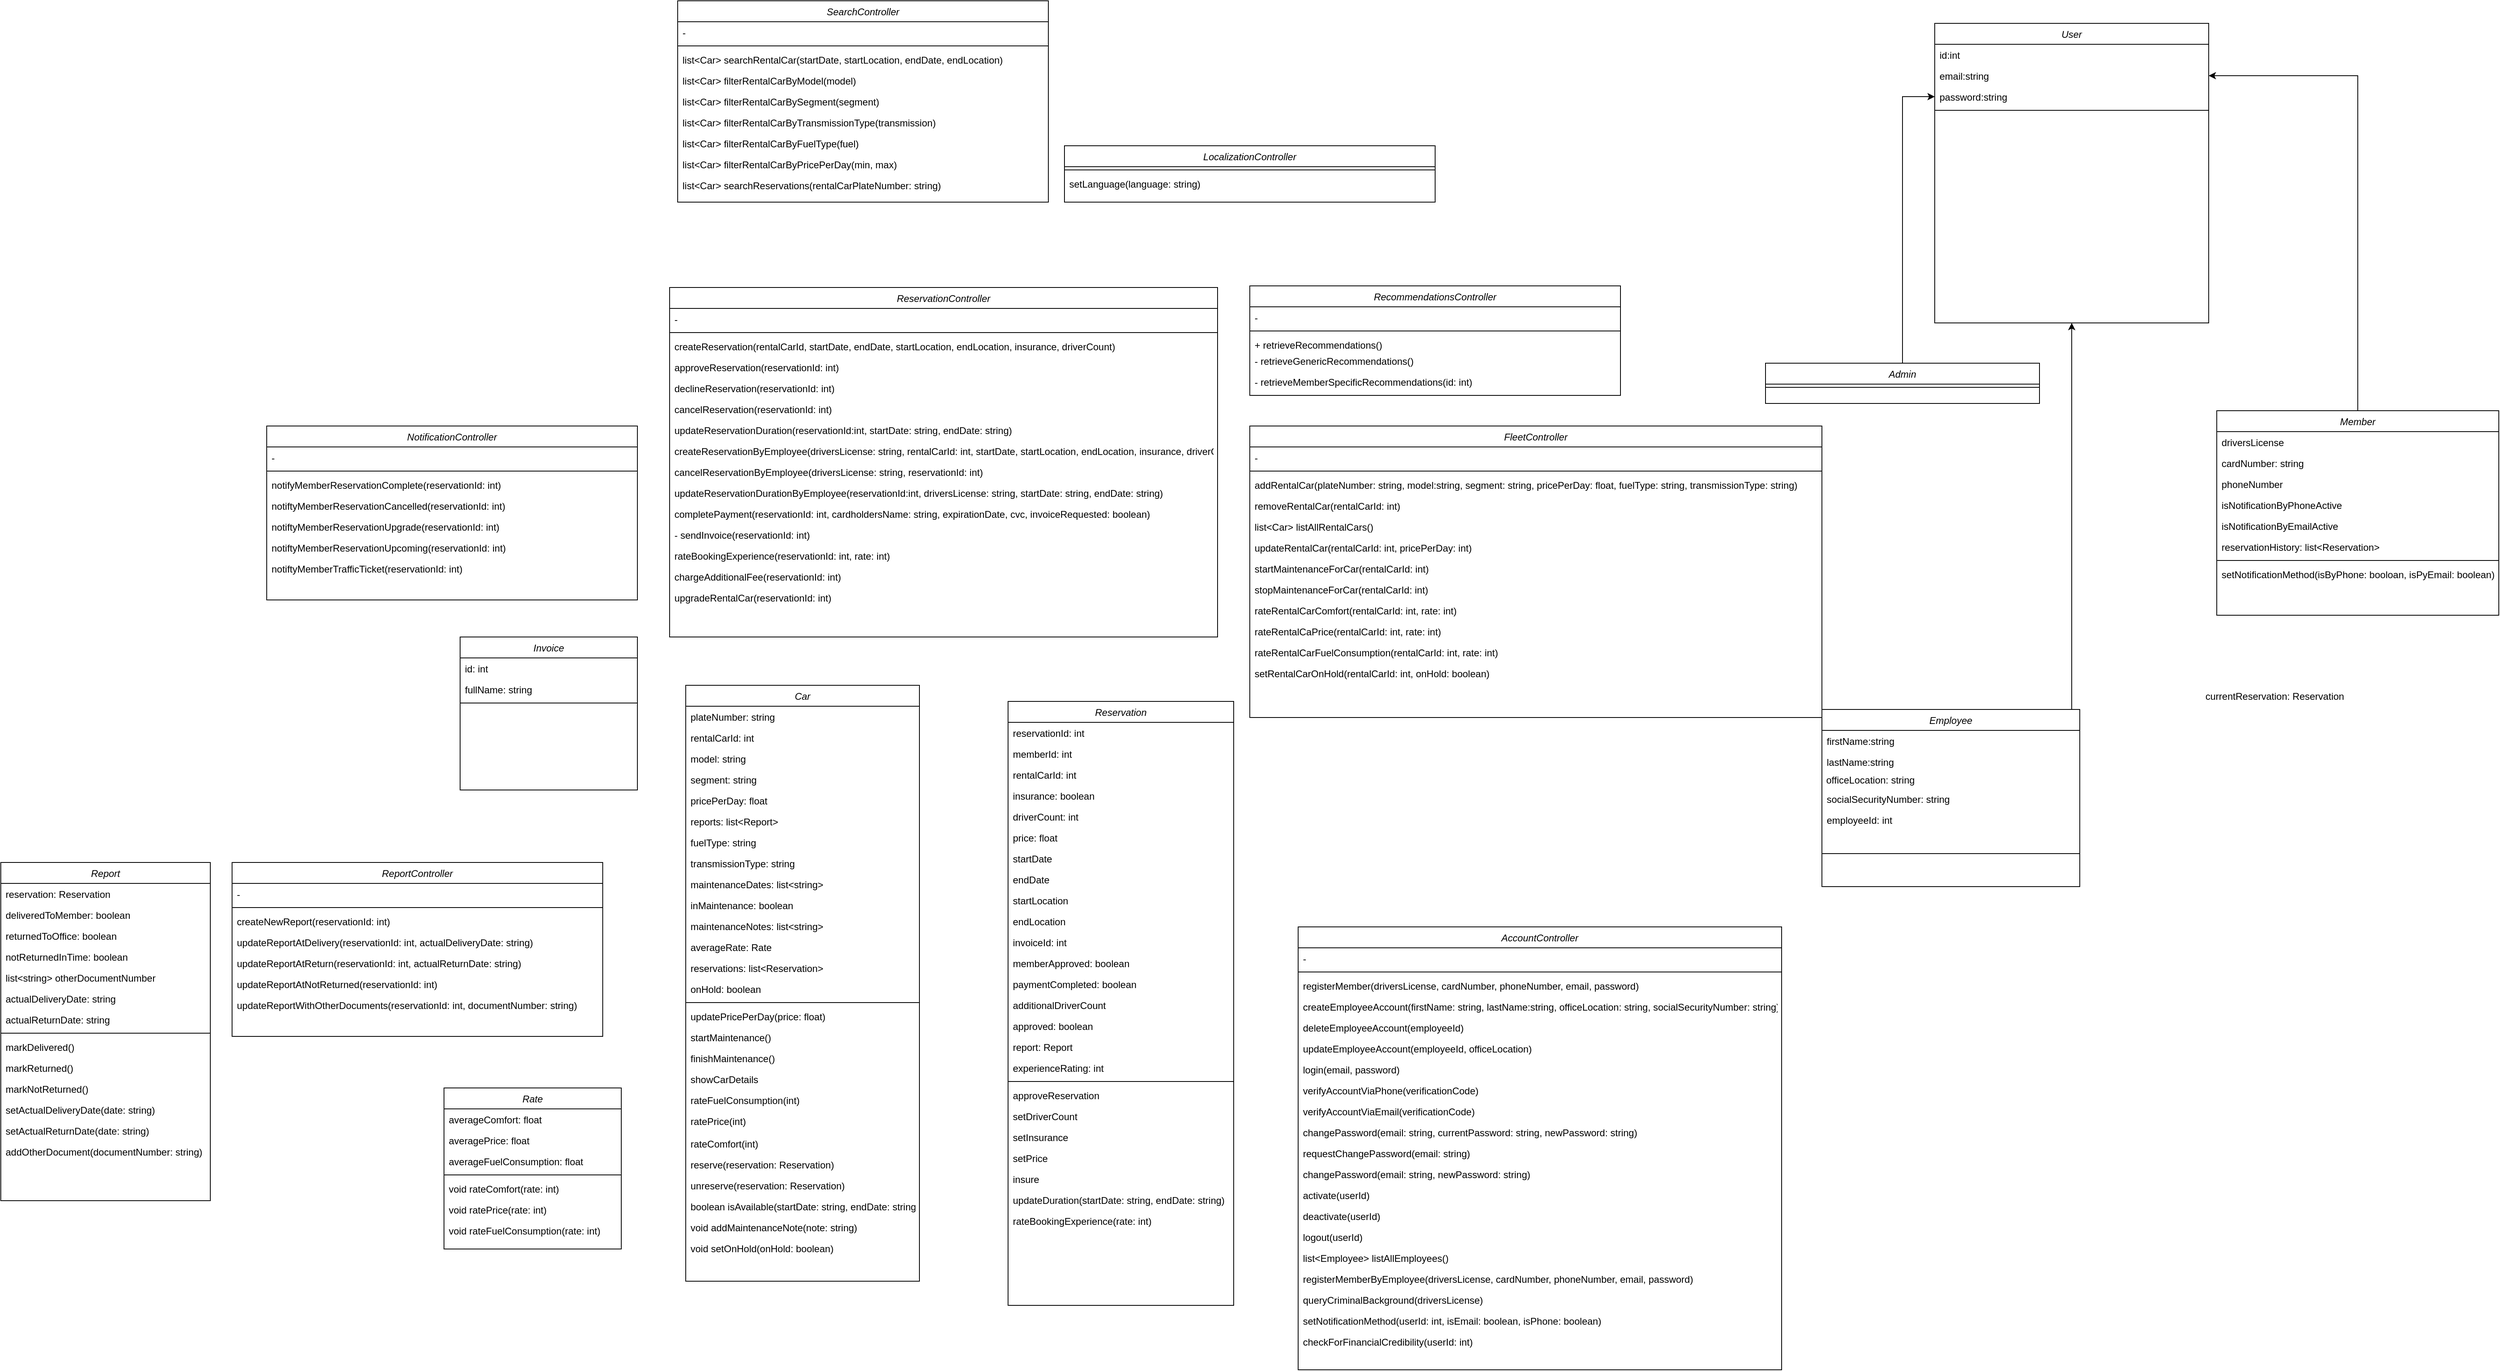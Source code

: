 <mxfile version="13.1.3" type="device"><diagram id="C5RBs43oDa-KdzZeNtuy" name="Page-1"><mxGraphModel dx="1473" dy="1904" grid="1" gridSize="10" guides="1" tooltips="1" connect="1" arrows="1" fold="1" page="1" pageScale="1" pageWidth="827" pageHeight="1169" math="0" shadow="0"><root><mxCell id="WIyWlLk6GJQsqaUBKTNV-0"/><mxCell id="WIyWlLk6GJQsqaUBKTNV-1" parent="WIyWlLk6GJQsqaUBKTNV-0"/><mxCell id="2qs4ONxynOTmM3ThpiEe-147" value="AccountController" style="swimlane;fontStyle=2;align=center;verticalAlign=top;childLayout=stackLayout;horizontal=1;startSize=26;horizontalStack=0;resizeParent=1;resizeLast=0;collapsible=1;marginBottom=0;rounded=0;shadow=0;strokeWidth=1;" parent="WIyWlLk6GJQsqaUBKTNV-1" vertex="1"><mxGeometry x="910" y="750" width="600" height="550" as="geometry"><mxRectangle x="230" y="140" width="160" height="26" as="alternateBounds"/></mxGeometry></mxCell><mxCell id="2qs4ONxynOTmM3ThpiEe-161" value="-" style="text;align=left;verticalAlign=top;spacingLeft=4;spacingRight=4;overflow=hidden;rotatable=0;points=[[0,0.5],[1,0.5]];portConstraint=eastwest;rounded=0;shadow=0;html=0;" parent="2qs4ONxynOTmM3ThpiEe-147" vertex="1"><mxGeometry y="26" width="600" height="26" as="geometry"/></mxCell><mxCell id="2qs4ONxynOTmM3ThpiEe-162" value="" style="line;html=1;strokeWidth=1;align=left;verticalAlign=middle;spacingTop=-1;spacingLeft=3;spacingRight=3;rotatable=0;labelPosition=right;points=[];portConstraint=eastwest;" parent="2qs4ONxynOTmM3ThpiEe-147" vertex="1"><mxGeometry y="52" width="600" height="8" as="geometry"/></mxCell><mxCell id="PyJJAz-HF3RKSAENLdeJ-73" value="registerMember(driversLicense, cardNumber, phoneNumber, email, password)" style="text;strokeColor=none;fillColor=none;align=left;verticalAlign=top;spacingLeft=4;spacingRight=4;overflow=hidden;rotatable=0;points=[[0,0.5],[1,0.5]];portConstraint=eastwest;" vertex="1" parent="2qs4ONxynOTmM3ThpiEe-147"><mxGeometry y="60" width="600" height="26" as="geometry"/></mxCell><mxCell id="PyJJAz-HF3RKSAENLdeJ-74" value="createEmployeeAccount(firstName: string, lastName:string, officeLocation: string, socialSecurityNumber: string)" style="text;strokeColor=none;fillColor=none;align=left;verticalAlign=top;spacingLeft=4;spacingRight=4;overflow=hidden;rotatable=0;points=[[0,0.5],[1,0.5]];portConstraint=eastwest;" vertex="1" parent="2qs4ONxynOTmM3ThpiEe-147"><mxGeometry y="86" width="600" height="26" as="geometry"/></mxCell><mxCell id="PyJJAz-HF3RKSAENLdeJ-76" value="deleteEmployeeAccount(employeeId)" style="text;strokeColor=none;fillColor=none;align=left;verticalAlign=top;spacingLeft=4;spacingRight=4;overflow=hidden;rotatable=0;points=[[0,0.5],[1,0.5]];portConstraint=eastwest;" vertex="1" parent="2qs4ONxynOTmM3ThpiEe-147"><mxGeometry y="112" width="600" height="26" as="geometry"/></mxCell><mxCell id="PyJJAz-HF3RKSAENLdeJ-75" value="updateEmployeeAccount(employeeId, officeLocation)" style="text;strokeColor=none;fillColor=none;align=left;verticalAlign=top;spacingLeft=4;spacingRight=4;overflow=hidden;rotatable=0;points=[[0,0.5],[1,0.5]];portConstraint=eastwest;" vertex="1" parent="2qs4ONxynOTmM3ThpiEe-147"><mxGeometry y="138" width="600" height="26" as="geometry"/></mxCell><mxCell id="6bFe_opJObA6_wgBDLaA-64" value="login(email, password)" style="text;align=left;verticalAlign=top;spacingLeft=4;spacingRight=4;overflow=hidden;rotatable=0;points=[[0,0.5],[1,0.5]];portConstraint=eastwest;" parent="2qs4ONxynOTmM3ThpiEe-147" vertex="1"><mxGeometry y="164" width="600" height="26" as="geometry"/></mxCell><mxCell id="PyJJAz-HF3RKSAENLdeJ-101" value="verifyAccountViaPhone(verificationCode)" style="text;strokeColor=none;fillColor=none;align=left;verticalAlign=top;spacingLeft=4;spacingRight=4;overflow=hidden;rotatable=0;points=[[0,0.5],[1,0.5]];portConstraint=eastwest;" vertex="1" parent="2qs4ONxynOTmM3ThpiEe-147"><mxGeometry y="190" width="600" height="26" as="geometry"/></mxCell><mxCell id="PyJJAz-HF3RKSAENLdeJ-100" value="verifyAccountViaEmail(verificationCode)" style="text;strokeColor=none;fillColor=none;align=left;verticalAlign=top;spacingLeft=4;spacingRight=4;overflow=hidden;rotatable=0;points=[[0,0.5],[1,0.5]];portConstraint=eastwest;" vertex="1" parent="2qs4ONxynOTmM3ThpiEe-147"><mxGeometry y="216" width="600" height="26" as="geometry"/></mxCell><mxCell id="6bFe_opJObA6_wgBDLaA-59" value="changePassword(email: string, currentPassword: string, newPassword: string)" style="text;align=left;verticalAlign=top;spacingLeft=4;spacingRight=4;overflow=hidden;rotatable=0;points=[[0,0.5],[1,0.5]];portConstraint=eastwest;whiteSpace=wrap;" parent="2qs4ONxynOTmM3ThpiEe-147" vertex="1"><mxGeometry y="242" width="600" height="26" as="geometry"/></mxCell><mxCell id="PyJJAz-HF3RKSAENLdeJ-104" value="requestChangePassword(email: string)" style="text;strokeColor=none;fillColor=none;align=left;verticalAlign=top;spacingLeft=4;spacingRight=4;overflow=hidden;rotatable=0;points=[[0,0.5],[1,0.5]];portConstraint=eastwest;" vertex="1" parent="2qs4ONxynOTmM3ThpiEe-147"><mxGeometry y="268" width="600" height="26" as="geometry"/></mxCell><mxCell id="PyJJAz-HF3RKSAENLdeJ-103" value="changePassword(email: string, newPassword: string)" style="text;strokeColor=none;fillColor=none;align=left;verticalAlign=top;spacingLeft=4;spacingRight=4;overflow=hidden;rotatable=0;points=[[0,0.5],[1,0.5]];portConstraint=eastwest;" vertex="1" parent="2qs4ONxynOTmM3ThpiEe-147"><mxGeometry y="294" width="600" height="26" as="geometry"/></mxCell><mxCell id="2qs4ONxynOTmM3ThpiEe-165" value="activate(userId)" style="text;align=left;verticalAlign=top;spacingLeft=4;spacingRight=4;overflow=hidden;rotatable=0;points=[[0,0.5],[1,0.5]];portConstraint=eastwest;rounded=0;shadow=0;html=0;" parent="2qs4ONxynOTmM3ThpiEe-147" vertex="1"><mxGeometry y="320" width="600" height="26" as="geometry"/></mxCell><mxCell id="2qs4ONxynOTmM3ThpiEe-166" value="deactivate(userId)" style="text;align=left;verticalAlign=top;spacingLeft=4;spacingRight=4;overflow=hidden;rotatable=0;points=[[0,0.5],[1,0.5]];portConstraint=eastwest;rounded=0;shadow=0;html=0;" parent="2qs4ONxynOTmM3ThpiEe-147" vertex="1"><mxGeometry y="346" width="600" height="26" as="geometry"/></mxCell><mxCell id="6bFe_opJObA6_wgBDLaA-65" value="logout(userId)" style="text;align=left;verticalAlign=top;spacingLeft=4;spacingRight=4;overflow=hidden;rotatable=0;points=[[0,0.5],[1,0.5]];portConstraint=eastwest;" parent="2qs4ONxynOTmM3ThpiEe-147" vertex="1"><mxGeometry y="372" width="600" height="26" as="geometry"/></mxCell><mxCell id="PyJJAz-HF3RKSAENLdeJ-116" value="list&lt;Employee&gt; listAllEmployees()" style="text;strokeColor=none;fillColor=none;align=left;verticalAlign=top;spacingLeft=4;spacingRight=4;overflow=hidden;rotatable=0;points=[[0,0.5],[1,0.5]];portConstraint=eastwest;" vertex="1" parent="2qs4ONxynOTmM3ThpiEe-147"><mxGeometry y="398" width="600" height="26" as="geometry"/></mxCell><mxCell id="PyJJAz-HF3RKSAENLdeJ-156" value="registerMemberByEmployee(driversLicense, cardNumber, phoneNumber, email, password)" style="text;strokeColor=none;fillColor=none;align=left;verticalAlign=top;spacingLeft=4;spacingRight=4;overflow=hidden;rotatable=0;points=[[0,0.5],[1,0.5]];portConstraint=eastwest;" vertex="1" parent="2qs4ONxynOTmM3ThpiEe-147"><mxGeometry y="424" width="600" height="26" as="geometry"/></mxCell><mxCell id="2qs4ONxynOTmM3ThpiEe-167" value="queryCriminalBackground(driversLicense)" style="text;align=left;verticalAlign=top;spacingLeft=4;spacingRight=4;overflow=hidden;rotatable=0;points=[[0,0.5],[1,0.5]];portConstraint=eastwest;rounded=0;shadow=0;html=0;" parent="2qs4ONxynOTmM3ThpiEe-147" vertex="1"><mxGeometry y="450" width="600" height="26" as="geometry"/></mxCell><mxCell id="2qs4ONxynOTmM3ThpiEe-164" value="setNotificationMethod(userId: int, isEmail: boolean, isPhone: boolean)" style="text;align=left;verticalAlign=top;spacingLeft=4;spacingRight=4;overflow=hidden;rotatable=0;points=[[0,0.5],[1,0.5]];portConstraint=eastwest;rounded=0;shadow=0;html=0;" parent="2qs4ONxynOTmM3ThpiEe-147" vertex="1"><mxGeometry y="476" width="600" height="26" as="geometry"/></mxCell><mxCell id="PyJJAz-HF3RKSAENLdeJ-277" value="checkForFinancialCredibility(userId: int)" style="text;strokeColor=none;fillColor=none;align=left;verticalAlign=top;spacingLeft=4;spacingRight=4;overflow=hidden;rotatable=0;points=[[0,0.5],[1,0.5]];portConstraint=eastwest;" vertex="1" parent="2qs4ONxynOTmM3ThpiEe-147"><mxGeometry y="502" width="600" height="26" as="geometry"/></mxCell><mxCell id="PyJJAz-HF3RKSAENLdeJ-129" style="edgeStyle=orthogonalEdgeStyle;rounded=0;orthogonalLoop=1;jettySize=auto;html=1;entryX=1;entryY=0.5;entryDx=0;entryDy=0;" edge="1" parent="WIyWlLk6GJQsqaUBKTNV-1" source="PyJJAz-HF3RKSAENLdeJ-42" target="PyJJAz-HF3RKSAENLdeJ-121"><mxGeometry relative="1" as="geometry"><mxPoint x="2250" y="-70" as="targetPoint"/></mxGeometry></mxCell><mxCell id="PyJJAz-HF3RKSAENLdeJ-128" style="edgeStyle=orthogonalEdgeStyle;rounded=0;orthogonalLoop=1;jettySize=auto;html=1;entryX=0;entryY=0.5;entryDx=0;entryDy=0;" edge="1" parent="WIyWlLk6GJQsqaUBKTNV-1" source="zkfFHV4jXpPFQw0GAbJ--0" target="PyJJAz-HF3RKSAENLdeJ-122"><mxGeometry relative="1" as="geometry"/></mxCell><mxCell id="zkfFHV4jXpPFQw0GAbJ--0" value="Admin" style="swimlane;fontStyle=2;align=center;verticalAlign=top;childLayout=stackLayout;horizontal=1;startSize=26;horizontalStack=0;resizeParent=1;resizeLast=0;collapsible=1;marginBottom=0;rounded=0;shadow=0;strokeWidth=1;" parent="WIyWlLk6GJQsqaUBKTNV-1" vertex="1"><mxGeometry x="1490" y="50" width="340" height="50" as="geometry"><mxRectangle x="230" y="140" width="160" height="26" as="alternateBounds"/></mxGeometry></mxCell><mxCell id="zkfFHV4jXpPFQw0GAbJ--4" value="" style="line;html=1;strokeWidth=1;align=left;verticalAlign=middle;spacingTop=-1;spacingLeft=3;spacingRight=3;rotatable=0;labelPosition=right;points=[];portConstraint=eastwest;" parent="zkfFHV4jXpPFQw0GAbJ--0" vertex="1"><mxGeometry y="26" width="340" height="8" as="geometry"/></mxCell><mxCell id="PyJJAz-HF3RKSAENLdeJ-118" value="User" style="swimlane;fontStyle=2;align=center;verticalAlign=top;childLayout=stackLayout;horizontal=1;startSize=26;horizontalStack=0;resizeParent=1;resizeLast=0;collapsible=1;marginBottom=0;rounded=0;shadow=0;strokeWidth=1;" vertex="1" parent="WIyWlLk6GJQsqaUBKTNV-1"><mxGeometry x="1700" y="-372" width="340" height="372" as="geometry"><mxRectangle x="230" y="140" width="160" height="26" as="alternateBounds"/></mxGeometry></mxCell><mxCell id="PyJJAz-HF3RKSAENLdeJ-119" value="id:int" style="text;align=left;verticalAlign=top;spacingLeft=4;spacingRight=4;overflow=hidden;rotatable=0;points=[[0,0.5],[1,0.5]];portConstraint=eastwest;" vertex="1" parent="PyJJAz-HF3RKSAENLdeJ-118"><mxGeometry y="26" width="340" height="26" as="geometry"/></mxCell><mxCell id="PyJJAz-HF3RKSAENLdeJ-121" value="email:string" style="text;align=left;verticalAlign=top;spacingLeft=4;spacingRight=4;overflow=hidden;rotatable=0;points=[[0,0.5],[1,0.5]];portConstraint=eastwest;rounded=0;shadow=0;html=0;" vertex="1" parent="PyJJAz-HF3RKSAENLdeJ-118"><mxGeometry y="52" width="340" height="26" as="geometry"/></mxCell><mxCell id="PyJJAz-HF3RKSAENLdeJ-122" value="password:string" style="text;align=left;verticalAlign=top;spacingLeft=4;spacingRight=4;overflow=hidden;rotatable=0;points=[[0,0.5],[1,0.5]];portConstraint=eastwest;rounded=0;shadow=0;html=0;" vertex="1" parent="PyJJAz-HF3RKSAENLdeJ-118"><mxGeometry y="78" width="340" height="26" as="geometry"/></mxCell><mxCell id="PyJJAz-HF3RKSAENLdeJ-124" value="" style="line;html=1;strokeWidth=1;align=left;verticalAlign=middle;spacingTop=-1;spacingLeft=3;spacingRight=3;rotatable=0;labelPosition=right;points=[];portConstraint=eastwest;" vertex="1" parent="PyJJAz-HF3RKSAENLdeJ-118"><mxGeometry y="104" width="340" height="8" as="geometry"/></mxCell><mxCell id="PyJJAz-HF3RKSAENLdeJ-130" style="edgeStyle=orthogonalEdgeStyle;rounded=0;orthogonalLoop=1;jettySize=auto;html=1;entryX=0.5;entryY=1;entryDx=0;entryDy=0;" edge="1" parent="WIyWlLk6GJQsqaUBKTNV-1" source="2qs4ONxynOTmM3ThpiEe-1" target="PyJJAz-HF3RKSAENLdeJ-118"><mxGeometry relative="1" as="geometry"><Array as="points"><mxPoint x="1870" y="380"/><mxPoint x="1870" y="380"/></Array></mxGeometry></mxCell><mxCell id="2qs4ONxynOTmM3ThpiEe-1" value="Employee" style="swimlane;fontStyle=2;align=center;verticalAlign=top;childLayout=stackLayout;horizontal=1;startSize=26;horizontalStack=0;resizeParent=1;resizeLast=0;collapsible=1;marginBottom=0;rounded=0;shadow=0;strokeWidth=1;" parent="WIyWlLk6GJQsqaUBKTNV-1" vertex="1"><mxGeometry x="1560" y="480" width="320" height="220" as="geometry"><mxRectangle x="230" y="140" width="160" height="26" as="alternateBounds"/></mxGeometry></mxCell><mxCell id="2qs4ONxynOTmM3ThpiEe-3" value="firstName:string" style="text;align=left;verticalAlign=top;spacingLeft=4;spacingRight=4;overflow=hidden;rotatable=0;points=[[0,0.5],[1,0.5]];portConstraint=eastwest;rounded=0;shadow=0;html=0;" parent="2qs4ONxynOTmM3ThpiEe-1" vertex="1"><mxGeometry y="26" width="320" height="26" as="geometry"/></mxCell><mxCell id="6bFe_opJObA6_wgBDLaA-7" value="lastName:string" style="text;align=left;verticalAlign=top;spacingLeft=4;spacingRight=4;overflow=hidden;rotatable=0;points=[[0,0.5],[1,0.5]];portConstraint=eastwest;rounded=0;shadow=0;html=0;" parent="2qs4ONxynOTmM3ThpiEe-1" vertex="1"><mxGeometry y="52" width="320" height="26" as="geometry"/></mxCell><mxCell id="6bFe_opJObA6_wgBDLaA-8" value="&amp;nbsp;officeLocation: string" style="text;html=1;align=left;verticalAlign=middle;resizable=0;points=[];autosize=1;" parent="2qs4ONxynOTmM3ThpiEe-1" vertex="1"><mxGeometry y="78" width="320" height="20" as="geometry"/></mxCell><mxCell id="PyJJAz-HF3RKSAENLdeJ-131" value="socialSecurityNumber: string" style="text;strokeColor=none;fillColor=none;align=left;verticalAlign=top;spacingLeft=4;spacingRight=4;overflow=hidden;rotatable=0;points=[[0,0.5],[1,0.5]];portConstraint=eastwest;" vertex="1" parent="2qs4ONxynOTmM3ThpiEe-1"><mxGeometry y="98" width="320" height="26" as="geometry"/></mxCell><mxCell id="PyJJAz-HF3RKSAENLdeJ-150" value="employeeId: int" style="text;strokeColor=none;fillColor=none;align=left;verticalAlign=top;spacingLeft=4;spacingRight=4;overflow=hidden;rotatable=0;points=[[0,0.5],[1,0.5]];portConstraint=eastwest;" vertex="1" parent="2qs4ONxynOTmM3ThpiEe-1"><mxGeometry y="124" width="320" height="26" as="geometry"/></mxCell><mxCell id="2qs4ONxynOTmM3ThpiEe-5" value="" style="line;html=1;strokeWidth=1;align=left;verticalAlign=middle;spacingTop=-1;spacingLeft=3;spacingRight=3;rotatable=0;labelPosition=right;points=[];portConstraint=eastwest;" parent="2qs4ONxynOTmM3ThpiEe-1" vertex="1"><mxGeometry y="150" width="320" height="58" as="geometry"/></mxCell><mxCell id="PyJJAz-HF3RKSAENLdeJ-52" value="currentReservation: Reservation" style="text;align=left;verticalAlign=top;spacingLeft=4;spacingRight=4;overflow=hidden;rotatable=0;points=[[0,0.5],[1,0.5]];portConstraint=eastwest;rounded=0;shadow=0;html=0;" vertex="1" parent="WIyWlLk6GJQsqaUBKTNV-1"><mxGeometry x="2030" y="450" width="330" height="26" as="geometry"/></mxCell><mxCell id="2qs4ONxynOTmM3ThpiEe-57" value="Car" style="swimlane;fontStyle=2;align=center;verticalAlign=top;childLayout=stackLayout;horizontal=1;startSize=26;horizontalStack=0;resizeParent=1;resizeLast=0;collapsible=1;marginBottom=0;rounded=0;shadow=0;strokeWidth=1;" parent="WIyWlLk6GJQsqaUBKTNV-1" vertex="1"><mxGeometry x="150" y="450" width="290" height="740" as="geometry"><mxRectangle x="230" y="140" width="160" height="26" as="alternateBounds"/></mxGeometry></mxCell><mxCell id="PyJJAz-HF3RKSAENLdeJ-266" value="plateNumber: string" style="text;strokeColor=none;fillColor=none;align=left;verticalAlign=top;spacingLeft=4;spacingRight=4;overflow=hidden;rotatable=0;points=[[0,0.5],[1,0.5]];portConstraint=eastwest;" vertex="1" parent="2qs4ONxynOTmM3ThpiEe-57"><mxGeometry y="26" width="290" height="26" as="geometry"/></mxCell><mxCell id="PyJJAz-HF3RKSAENLdeJ-155" value="rentalCarId: int" style="text;strokeColor=none;fillColor=none;align=left;verticalAlign=top;spacingLeft=4;spacingRight=4;overflow=hidden;rotatable=0;points=[[0,0.5],[1,0.5]];portConstraint=eastwest;" vertex="1" parent="2qs4ONxynOTmM3ThpiEe-57"><mxGeometry y="52" width="290" height="26" as="geometry"/></mxCell><mxCell id="PyJJAz-HF3RKSAENLdeJ-151" value="model: string" style="text;strokeColor=none;fillColor=none;align=left;verticalAlign=top;spacingLeft=4;spacingRight=4;overflow=hidden;rotatable=0;points=[[0,0.5],[1,0.5]];portConstraint=eastwest;" vertex="1" parent="2qs4ONxynOTmM3ThpiEe-57"><mxGeometry y="78" width="290" height="26" as="geometry"/></mxCell><mxCell id="PyJJAz-HF3RKSAENLdeJ-152" value="segment: string" style="text;strokeColor=none;fillColor=none;align=left;verticalAlign=top;spacingLeft=4;spacingRight=4;overflow=hidden;rotatable=0;points=[[0,0.5],[1,0.5]];portConstraint=eastwest;" vertex="1" parent="2qs4ONxynOTmM3ThpiEe-57"><mxGeometry y="104" width="290" height="26" as="geometry"/></mxCell><mxCell id="2qs4ONxynOTmM3ThpiEe-58" value="pricePerDay: float" style="text;align=left;verticalAlign=top;spacingLeft=4;spacingRight=4;overflow=hidden;rotatable=0;points=[[0,0.5],[1,0.5]];portConstraint=eastwest;" parent="2qs4ONxynOTmM3ThpiEe-57" vertex="1"><mxGeometry y="130" width="290" height="26" as="geometry"/></mxCell><mxCell id="2qs4ONxynOTmM3ThpiEe-59" value="reports: list&lt;Report&gt;" style="text;align=left;verticalAlign=top;spacingLeft=4;spacingRight=4;overflow=hidden;rotatable=0;points=[[0,0.5],[1,0.5]];portConstraint=eastwest;rounded=0;shadow=0;html=0;" parent="2qs4ONxynOTmM3ThpiEe-57" vertex="1"><mxGeometry y="156" width="290" height="26" as="geometry"/></mxCell><mxCell id="PyJJAz-HF3RKSAENLdeJ-153" value="fuelType: string" style="text;strokeColor=none;fillColor=none;align=left;verticalAlign=top;spacingLeft=4;spacingRight=4;overflow=hidden;rotatable=0;points=[[0,0.5],[1,0.5]];portConstraint=eastwest;" vertex="1" parent="2qs4ONxynOTmM3ThpiEe-57"><mxGeometry y="182" width="290" height="26" as="geometry"/></mxCell><mxCell id="PyJJAz-HF3RKSAENLdeJ-154" value="transmissionType: string" style="text;strokeColor=none;fillColor=none;align=left;verticalAlign=top;spacingLeft=4;spacingRight=4;overflow=hidden;rotatable=0;points=[[0,0.5],[1,0.5]];portConstraint=eastwest;" vertex="1" parent="2qs4ONxynOTmM3ThpiEe-57"><mxGeometry y="208" width="290" height="26" as="geometry"/></mxCell><mxCell id="2qs4ONxynOTmM3ThpiEe-60" value="maintenanceDates: list&lt;string&gt;" style="text;align=left;verticalAlign=top;spacingLeft=4;spacingRight=4;overflow=hidden;rotatable=0;points=[[0,0.5],[1,0.5]];portConstraint=eastwest;rounded=0;shadow=0;html=0;" parent="2qs4ONxynOTmM3ThpiEe-57" vertex="1"><mxGeometry y="234" width="290" height="26" as="geometry"/></mxCell><mxCell id="2qs4ONxynOTmM3ThpiEe-181" value="inMaintenance: boolean" style="text;align=left;verticalAlign=top;spacingLeft=4;spacingRight=4;overflow=hidden;rotatable=0;points=[[0,0.5],[1,0.5]];portConstraint=eastwest;" parent="2qs4ONxynOTmM3ThpiEe-57" vertex="1"><mxGeometry y="260" width="290" height="26" as="geometry"/></mxCell><mxCell id="PyJJAz-HF3RKSAENLdeJ-236" value="maintenanceNotes: list&lt;string&gt;" style="text;strokeColor=none;fillColor=none;align=left;verticalAlign=top;spacingLeft=4;spacingRight=4;overflow=hidden;rotatable=0;points=[[0,0.5],[1,0.5]];portConstraint=eastwest;" vertex="1" parent="2qs4ONxynOTmM3ThpiEe-57"><mxGeometry y="286" width="290" height="26" as="geometry"/></mxCell><mxCell id="2qs4ONxynOTmM3ThpiEe-188" value="averageRate: Rate" style="text;align=left;verticalAlign=top;spacingLeft=4;spacingRight=4;overflow=hidden;rotatable=0;points=[[0,0.5],[1,0.5]];portConstraint=eastwest;" parent="2qs4ONxynOTmM3ThpiEe-57" vertex="1"><mxGeometry y="312" width="290" height="26" as="geometry"/></mxCell><mxCell id="2qs4ONxynOTmM3ThpiEe-189" value="reservations: list&lt;Reservation&gt;" style="text;align=left;verticalAlign=top;spacingLeft=4;spacingRight=4;overflow=hidden;rotatable=0;points=[[0,0.5],[1,0.5]];portConstraint=eastwest;" parent="2qs4ONxynOTmM3ThpiEe-57" vertex="1"><mxGeometry y="338" width="290" height="26" as="geometry"/></mxCell><mxCell id="PyJJAz-HF3RKSAENLdeJ-258" value="onHold: boolean" style="text;strokeColor=none;fillColor=none;align=left;verticalAlign=top;spacingLeft=4;spacingRight=4;overflow=hidden;rotatable=0;points=[[0,0.5],[1,0.5]];portConstraint=eastwest;" vertex="1" parent="2qs4ONxynOTmM3ThpiEe-57"><mxGeometry y="364" width="290" height="26" as="geometry"/></mxCell><mxCell id="2qs4ONxynOTmM3ThpiEe-61" value="" style="line;html=1;strokeWidth=1;align=left;verticalAlign=middle;spacingTop=-1;spacingLeft=3;spacingRight=3;rotatable=0;labelPosition=right;points=[];portConstraint=eastwest;" parent="2qs4ONxynOTmM3ThpiEe-57" vertex="1"><mxGeometry y="390" width="290" height="8" as="geometry"/></mxCell><mxCell id="2qs4ONxynOTmM3ThpiEe-185" value="updatePricePerDay(price: float)" style="text;align=left;verticalAlign=top;spacingLeft=4;spacingRight=4;overflow=hidden;rotatable=0;points=[[0,0.5],[1,0.5]];portConstraint=eastwest;" parent="2qs4ONxynOTmM3ThpiEe-57" vertex="1"><mxGeometry y="398" width="290" height="26" as="geometry"/></mxCell><mxCell id="2qs4ONxynOTmM3ThpiEe-186" value="startMaintenance()" style="text;align=left;verticalAlign=top;spacingLeft=4;spacingRight=4;overflow=hidden;rotatable=0;points=[[0,0.5],[1,0.5]];portConstraint=eastwest;" parent="2qs4ONxynOTmM3ThpiEe-57" vertex="1"><mxGeometry y="424" width="290" height="26" as="geometry"/></mxCell><mxCell id="2qs4ONxynOTmM3ThpiEe-197" value="finishMaintenance()" style="text;align=left;verticalAlign=top;spacingLeft=4;spacingRight=4;overflow=hidden;rotatable=0;points=[[0,0.5],[1,0.5]];portConstraint=eastwest;" parent="2qs4ONxynOTmM3ThpiEe-57" vertex="1"><mxGeometry y="450" width="290" height="26" as="geometry"/></mxCell><mxCell id="2qs4ONxynOTmM3ThpiEe-235" value="showCarDetails" style="text;align=left;verticalAlign=top;spacingLeft=4;spacingRight=4;overflow=hidden;rotatable=0;points=[[0,0.5],[1,0.5]];portConstraint=eastwest;" parent="2qs4ONxynOTmM3ThpiEe-57" vertex="1"><mxGeometry y="476" width="290" height="26" as="geometry"/></mxCell><mxCell id="2qs4ONxynOTmM3ThpiEe-201" value="rateFuelConsumption(int)" style="text;align=left;verticalAlign=top;spacingLeft=4;spacingRight=4;overflow=hidden;rotatable=0;points=[[0,0.5],[1,0.5]];portConstraint=eastwest;" parent="2qs4ONxynOTmM3ThpiEe-57" vertex="1"><mxGeometry y="502" width="290" height="26" as="geometry"/></mxCell><mxCell id="2qs4ONxynOTmM3ThpiEe-200" value="ratePrice(int)" style="text;align=left;verticalAlign=top;spacingLeft=4;spacingRight=4;overflow=hidden;rotatable=0;points=[[0,0.5],[1,0.5]];portConstraint=eastwest;" parent="2qs4ONxynOTmM3ThpiEe-57" vertex="1"><mxGeometry y="528" width="290" height="28" as="geometry"/></mxCell><mxCell id="2qs4ONxynOTmM3ThpiEe-199" value="rateComfort(int)" style="text;align=left;verticalAlign=top;spacingLeft=4;spacingRight=4;overflow=hidden;rotatable=0;points=[[0,0.5],[1,0.5]];portConstraint=eastwest;" parent="2qs4ONxynOTmM3ThpiEe-57" vertex="1"><mxGeometry y="556" width="290" height="26" as="geometry"/></mxCell><mxCell id="PyJJAz-HF3RKSAENLdeJ-178" value="reserve(reservation: Reservation)" style="text;strokeColor=none;fillColor=none;align=left;verticalAlign=top;spacingLeft=4;spacingRight=4;overflow=hidden;rotatable=0;points=[[0,0.5],[1,0.5]];portConstraint=eastwest;" vertex="1" parent="2qs4ONxynOTmM3ThpiEe-57"><mxGeometry y="582" width="290" height="26" as="geometry"/></mxCell><mxCell id="PyJJAz-HF3RKSAENLdeJ-179" value="unreserve(reservation: Reservation)" style="text;strokeColor=none;fillColor=none;align=left;verticalAlign=top;spacingLeft=4;spacingRight=4;overflow=hidden;rotatable=0;points=[[0,0.5],[1,0.5]];portConstraint=eastwest;" vertex="1" parent="2qs4ONxynOTmM3ThpiEe-57"><mxGeometry y="608" width="290" height="26" as="geometry"/></mxCell><mxCell id="PyJJAz-HF3RKSAENLdeJ-181" value="boolean isAvailable(startDate: string, endDate: string)" style="text;strokeColor=none;fillColor=none;align=left;verticalAlign=top;spacingLeft=4;spacingRight=4;overflow=hidden;rotatable=0;points=[[0,0.5],[1,0.5]];portConstraint=eastwest;" vertex="1" parent="2qs4ONxynOTmM3ThpiEe-57"><mxGeometry y="634" width="290" height="26" as="geometry"/></mxCell><mxCell id="PyJJAz-HF3RKSAENLdeJ-237" value="void addMaintenanceNote(note: string)" style="text;strokeColor=none;fillColor=none;align=left;verticalAlign=top;spacingLeft=4;spacingRight=4;overflow=hidden;rotatable=0;points=[[0,0.5],[1,0.5]];portConstraint=eastwest;" vertex="1" parent="2qs4ONxynOTmM3ThpiEe-57"><mxGeometry y="660" width="290" height="26" as="geometry"/></mxCell><mxCell id="PyJJAz-HF3RKSAENLdeJ-257" value="void setOnHold(onHold: boolean)" style="text;strokeColor=none;fillColor=none;align=left;verticalAlign=top;spacingLeft=4;spacingRight=4;overflow=hidden;rotatable=0;points=[[0,0.5],[1,0.5]];portConstraint=eastwest;" vertex="1" parent="2qs4ONxynOTmM3ThpiEe-57"><mxGeometry y="686" width="290" height="26" as="geometry"/></mxCell><mxCell id="PyJJAz-HF3RKSAENLdeJ-160" value="RecommendationsController" style="swimlane;fontStyle=2;align=center;verticalAlign=top;childLayout=stackLayout;horizontal=1;startSize=26;horizontalStack=0;resizeParent=1;resizeLast=0;collapsible=1;marginBottom=0;rounded=0;shadow=0;strokeWidth=1;" vertex="1" parent="WIyWlLk6GJQsqaUBKTNV-1"><mxGeometry x="850" y="-46" width="460" height="136" as="geometry"><mxRectangle x="230" y="140" width="160" height="26" as="alternateBounds"/></mxGeometry></mxCell><mxCell id="PyJJAz-HF3RKSAENLdeJ-161" value="-" style="text;align=left;verticalAlign=top;spacingLeft=4;spacingRight=4;overflow=hidden;rotatable=0;points=[[0,0.5],[1,0.5]];portConstraint=eastwest;rounded=0;shadow=0;html=0;" vertex="1" parent="PyJJAz-HF3RKSAENLdeJ-160"><mxGeometry y="26" width="460" height="26" as="geometry"/></mxCell><mxCell id="PyJJAz-HF3RKSAENLdeJ-162" value="" style="line;html=1;strokeWidth=1;align=left;verticalAlign=middle;spacingTop=-1;spacingLeft=3;spacingRight=3;rotatable=0;labelPosition=right;points=[];portConstraint=eastwest;" vertex="1" parent="PyJJAz-HF3RKSAENLdeJ-160"><mxGeometry y="52" width="460" height="8" as="geometry"/></mxCell><mxCell id="PyJJAz-HF3RKSAENLdeJ-168" value="+ retrieveRecommendations()" style="text;strokeColor=none;fillColor=none;align=left;verticalAlign=top;spacingLeft=4;spacingRight=4;overflow=hidden;rotatable=0;points=[[0,0.5],[1,0.5]];portConstraint=eastwest;" vertex="1" parent="PyJJAz-HF3RKSAENLdeJ-160"><mxGeometry y="60" width="460" height="20" as="geometry"/></mxCell><mxCell id="PyJJAz-HF3RKSAENLdeJ-174" value="- retrieveGenericRecommendations()" style="text;strokeColor=none;fillColor=none;align=left;verticalAlign=top;spacingLeft=4;spacingRight=4;overflow=hidden;rotatable=0;points=[[0,0.5],[1,0.5]];portConstraint=eastwest;" vertex="1" parent="PyJJAz-HF3RKSAENLdeJ-160"><mxGeometry y="80" width="460" height="26" as="geometry"/></mxCell><mxCell id="PyJJAz-HF3RKSAENLdeJ-175" value="- retrieveMemberSpecificRecommendations(id: int)" style="text;strokeColor=none;fillColor=none;align=left;verticalAlign=top;spacingLeft=4;spacingRight=4;overflow=hidden;rotatable=0;points=[[0,0.5],[1,0.5]];portConstraint=eastwest;" vertex="1" parent="PyJJAz-HF3RKSAENLdeJ-160"><mxGeometry y="106" width="460" height="26" as="geometry"/></mxCell><mxCell id="PyJJAz-HF3RKSAENLdeJ-192" value="Invoice" style="swimlane;fontStyle=2;align=center;verticalAlign=top;childLayout=stackLayout;horizontal=1;startSize=26;horizontalStack=0;resizeParent=1;resizeLast=0;collapsible=1;marginBottom=0;rounded=0;shadow=0;strokeWidth=1;" vertex="1" parent="WIyWlLk6GJQsqaUBKTNV-1"><mxGeometry x="-130" y="390" width="220" height="190" as="geometry"><mxRectangle x="230" y="140" width="160" height="26" as="alternateBounds"/></mxGeometry></mxCell><mxCell id="PyJJAz-HF3RKSAENLdeJ-193" value="id: int" style="text;align=left;verticalAlign=top;spacingLeft=4;spacingRight=4;overflow=hidden;rotatable=0;points=[[0,0.5],[1,0.5]];portConstraint=eastwest;rounded=0;shadow=0;html=0;" vertex="1" parent="PyJJAz-HF3RKSAENLdeJ-192"><mxGeometry y="26" width="220" height="26" as="geometry"/></mxCell><mxCell id="PyJJAz-HF3RKSAENLdeJ-194" value="fullName: string" style="text;align=left;verticalAlign=top;spacingLeft=4;spacingRight=4;overflow=hidden;rotatable=0;points=[[0,0.5],[1,0.5]];portConstraint=eastwest;rounded=0;shadow=0;html=0;" vertex="1" parent="PyJJAz-HF3RKSAENLdeJ-192"><mxGeometry y="52" width="220" height="26" as="geometry"/></mxCell><mxCell id="PyJJAz-HF3RKSAENLdeJ-195" value="" style="line;html=1;strokeWidth=1;align=left;verticalAlign=middle;spacingTop=-1;spacingLeft=3;spacingRight=3;rotatable=0;labelPosition=right;points=[];portConstraint=eastwest;" vertex="1" parent="PyJJAz-HF3RKSAENLdeJ-192"><mxGeometry y="78" width="220" height="8" as="geometry"/></mxCell><mxCell id="PyJJAz-HF3RKSAENLdeJ-202" value="NotificationController" style="swimlane;fontStyle=2;align=center;verticalAlign=top;childLayout=stackLayout;horizontal=1;startSize=26;horizontalStack=0;resizeParent=1;resizeLast=0;collapsible=1;marginBottom=0;rounded=0;shadow=0;strokeWidth=1;" vertex="1" parent="WIyWlLk6GJQsqaUBKTNV-1"><mxGeometry x="-370" y="128" width="460" height="216" as="geometry"><mxRectangle x="230" y="140" width="160" height="26" as="alternateBounds"/></mxGeometry></mxCell><mxCell id="PyJJAz-HF3RKSAENLdeJ-203" value="-" style="text;align=left;verticalAlign=top;spacingLeft=4;spacingRight=4;overflow=hidden;rotatable=0;points=[[0,0.5],[1,0.5]];portConstraint=eastwest;rounded=0;shadow=0;html=0;" vertex="1" parent="PyJJAz-HF3RKSAENLdeJ-202"><mxGeometry y="26" width="460" height="26" as="geometry"/></mxCell><mxCell id="PyJJAz-HF3RKSAENLdeJ-204" value="" style="line;html=1;strokeWidth=1;align=left;verticalAlign=middle;spacingTop=-1;spacingLeft=3;spacingRight=3;rotatable=0;labelPosition=right;points=[];portConstraint=eastwest;" vertex="1" parent="PyJJAz-HF3RKSAENLdeJ-202"><mxGeometry y="52" width="460" height="8" as="geometry"/></mxCell><mxCell id="PyJJAz-HF3RKSAENLdeJ-209" value="notifyMemberReservationComplete(reservationId: int)" style="text;strokeColor=none;fillColor=none;align=left;verticalAlign=top;spacingLeft=4;spacingRight=4;overflow=hidden;rotatable=0;points=[[0,0.5],[1,0.5]];portConstraint=eastwest;" vertex="1" parent="PyJJAz-HF3RKSAENLdeJ-202"><mxGeometry y="60" width="460" height="26" as="geometry"/></mxCell><mxCell id="PyJJAz-HF3RKSAENLdeJ-254" value="notiftyMemberReservationCancelled(reservationId: int)" style="text;strokeColor=none;fillColor=none;align=left;verticalAlign=top;spacingLeft=4;spacingRight=4;overflow=hidden;rotatable=0;points=[[0,0.5],[1,0.5]];portConstraint=eastwest;" vertex="1" parent="PyJJAz-HF3RKSAENLdeJ-202"><mxGeometry y="86" width="460" height="26" as="geometry"/></mxCell><mxCell id="PyJJAz-HF3RKSAENLdeJ-260" value="notiftyMemberReservationUpgrade(reservationId: int)" style="text;strokeColor=none;fillColor=none;align=left;verticalAlign=top;spacingLeft=4;spacingRight=4;overflow=hidden;rotatable=0;points=[[0,0.5],[1,0.5]];portConstraint=eastwest;" vertex="1" parent="PyJJAz-HF3RKSAENLdeJ-202"><mxGeometry y="112" width="460" height="26" as="geometry"/></mxCell><mxCell id="PyJJAz-HF3RKSAENLdeJ-263" value="notiftyMemberReservationUpcoming(reservationId: int)" style="text;strokeColor=none;fillColor=none;align=left;verticalAlign=top;spacingLeft=4;spacingRight=4;overflow=hidden;rotatable=0;points=[[0,0.5],[1,0.5]];portConstraint=eastwest;" vertex="1" parent="PyJJAz-HF3RKSAENLdeJ-202"><mxGeometry y="138" width="460" height="26" as="geometry"/></mxCell><mxCell id="PyJJAz-HF3RKSAENLdeJ-264" value="notiftyMemberTrafficTicket(reservationId: int)" style="text;strokeColor=none;fillColor=none;align=left;verticalAlign=top;spacingLeft=4;spacingRight=4;overflow=hidden;rotatable=0;points=[[0,0.5],[1,0.5]];portConstraint=eastwest;" vertex="1" parent="PyJJAz-HF3RKSAENLdeJ-202"><mxGeometry y="164" width="460" height="26" as="geometry"/></mxCell><mxCell id="PyJJAz-HF3RKSAENLdeJ-42" value="Member" style="swimlane;fontStyle=2;align=center;verticalAlign=top;childLayout=stackLayout;horizontal=1;startSize=26;horizontalStack=0;resizeParent=1;resizeLast=0;collapsible=1;marginBottom=0;rounded=0;shadow=0;strokeWidth=1;" vertex="1" parent="WIyWlLk6GJQsqaUBKTNV-1"><mxGeometry x="2050" y="109" width="350" height="254" as="geometry"><mxRectangle x="230" y="140" width="160" height="26" as="alternateBounds"/></mxGeometry></mxCell><mxCell id="PyJJAz-HF3RKSAENLdeJ-47" value="driversLicense" style="text;align=left;verticalAlign=top;spacingLeft=4;spacingRight=4;overflow=hidden;rotatable=0;points=[[0,0.5],[1,0.5]];portConstraint=eastwest;" vertex="1" parent="PyJJAz-HF3RKSAENLdeJ-42"><mxGeometry y="26" width="350" height="26" as="geometry"/></mxCell><mxCell id="PyJJAz-HF3RKSAENLdeJ-49" value="cardNumber: string" style="text;align=left;verticalAlign=top;spacingLeft=4;spacingRight=4;overflow=hidden;rotatable=0;points=[[0,0.5],[1,0.5]];portConstraint=eastwest;rounded=0;shadow=0;html=0;" vertex="1" parent="PyJJAz-HF3RKSAENLdeJ-42"><mxGeometry y="52" width="350" height="26" as="geometry"/></mxCell><mxCell id="PyJJAz-HF3RKSAENLdeJ-50" value="phoneNumber" style="text;align=left;verticalAlign=top;spacingLeft=4;spacingRight=4;overflow=hidden;rotatable=0;points=[[0,0.5],[1,0.5]];portConstraint=eastwest;rounded=0;shadow=0;html=0;" vertex="1" parent="PyJJAz-HF3RKSAENLdeJ-42"><mxGeometry y="78" width="350" height="26" as="geometry"/></mxCell><mxCell id="PyJJAz-HF3RKSAENLdeJ-200" value="isNotificationByPhoneActive" style="text;strokeColor=none;fillColor=none;align=left;verticalAlign=top;spacingLeft=4;spacingRight=4;overflow=hidden;rotatable=0;points=[[0,0.5],[1,0.5]];portConstraint=eastwest;" vertex="1" parent="PyJJAz-HF3RKSAENLdeJ-42"><mxGeometry y="104" width="350" height="26" as="geometry"/></mxCell><mxCell id="PyJJAz-HF3RKSAENLdeJ-199" value="isNotificationByEmailActive" style="text;strokeColor=none;fillColor=none;align=left;verticalAlign=top;spacingLeft=4;spacingRight=4;overflow=hidden;rotatable=0;points=[[0,0.5],[1,0.5]];portConstraint=eastwest;" vertex="1" parent="PyJJAz-HF3RKSAENLdeJ-42"><mxGeometry y="130" width="350" height="26" as="geometry"/></mxCell><mxCell id="PyJJAz-HF3RKSAENLdeJ-43" value="reservationHistory: list&lt;Reservation&gt;" style="text;align=left;verticalAlign=top;spacingLeft=4;spacingRight=4;overflow=hidden;rotatable=0;points=[[0,0.5],[1,0.5]];portConstraint=eastwest;rounded=0;shadow=0;html=0;" vertex="1" parent="PyJJAz-HF3RKSAENLdeJ-42"><mxGeometry y="156" width="350" height="26" as="geometry"/></mxCell><mxCell id="PyJJAz-HF3RKSAENLdeJ-54" value="" style="line;html=1;strokeWidth=1;align=left;verticalAlign=middle;spacingTop=-1;spacingLeft=3;spacingRight=3;rotatable=0;labelPosition=right;points=[];portConstraint=eastwest;" vertex="1" parent="PyJJAz-HF3RKSAENLdeJ-42"><mxGeometry y="182" width="350" height="8" as="geometry"/></mxCell><mxCell id="PyJJAz-HF3RKSAENLdeJ-253" value="setNotificationMethod(isByPhone: booloan, isPyEmail: boolean)" style="text;strokeColor=none;fillColor=none;align=left;verticalAlign=top;spacingLeft=4;spacingRight=4;overflow=hidden;rotatable=0;points=[[0,0.5],[1,0.5]];portConstraint=eastwest;" vertex="1" parent="PyJJAz-HF3RKSAENLdeJ-42"><mxGeometry y="190" width="350" height="26" as="geometry"/></mxCell><mxCell id="PyJJAz-HF3RKSAENLdeJ-211" value="ReportController" style="swimlane;fontStyle=2;align=center;verticalAlign=top;childLayout=stackLayout;horizontal=1;startSize=26;horizontalStack=0;resizeParent=1;resizeLast=0;collapsible=1;marginBottom=0;rounded=0;shadow=0;strokeWidth=1;" vertex="1" parent="WIyWlLk6GJQsqaUBKTNV-1"><mxGeometry x="-413" y="670" width="460" height="216" as="geometry"><mxRectangle x="230" y="140" width="160" height="26" as="alternateBounds"/></mxGeometry></mxCell><mxCell id="PyJJAz-HF3RKSAENLdeJ-212" value="-" style="text;align=left;verticalAlign=top;spacingLeft=4;spacingRight=4;overflow=hidden;rotatable=0;points=[[0,0.5],[1,0.5]];portConstraint=eastwest;rounded=0;shadow=0;html=0;" vertex="1" parent="PyJJAz-HF3RKSAENLdeJ-211"><mxGeometry y="26" width="460" height="26" as="geometry"/></mxCell><mxCell id="PyJJAz-HF3RKSAENLdeJ-213" value="" style="line;html=1;strokeWidth=1;align=left;verticalAlign=middle;spacingTop=-1;spacingLeft=3;spacingRight=3;rotatable=0;labelPosition=right;points=[];portConstraint=eastwest;" vertex="1" parent="PyJJAz-HF3RKSAENLdeJ-211"><mxGeometry y="52" width="460" height="8" as="geometry"/></mxCell><mxCell id="PyJJAz-HF3RKSAENLdeJ-214" value="createNewReport(reservationId: int)" style="text;strokeColor=none;fillColor=none;align=left;verticalAlign=top;spacingLeft=4;spacingRight=4;overflow=hidden;rotatable=0;points=[[0,0.5],[1,0.5]];portConstraint=eastwest;" vertex="1" parent="PyJJAz-HF3RKSAENLdeJ-211"><mxGeometry y="60" width="460" height="26" as="geometry"/></mxCell><mxCell id="PyJJAz-HF3RKSAENLdeJ-231" value="updateReportAtDelivery(reservationId: int, actualDeliveryDate: string)" style="text;strokeColor=none;fillColor=none;align=left;verticalAlign=top;spacingLeft=4;spacingRight=4;overflow=hidden;rotatable=0;points=[[0,0.5],[1,0.5]];portConstraint=eastwest;" vertex="1" parent="PyJJAz-HF3RKSAENLdeJ-211"><mxGeometry y="86" width="460" height="26" as="geometry"/></mxCell><mxCell id="PyJJAz-HF3RKSAENLdeJ-224" value="updateReportAtReturn(reservationId: int, actualReturnDate: string)" style="text;strokeColor=none;fillColor=none;align=left;verticalAlign=top;spacingLeft=4;spacingRight=4;overflow=hidden;rotatable=0;points=[[0,0.5],[1,0.5]];portConstraint=eastwest;" vertex="1" parent="PyJJAz-HF3RKSAENLdeJ-211"><mxGeometry y="112" width="460" height="26" as="geometry"/></mxCell><mxCell id="PyJJAz-HF3RKSAENLdeJ-232" value="updateReportAtNotReturned(reservationId: int)" style="text;strokeColor=none;fillColor=none;align=left;verticalAlign=top;spacingLeft=4;spacingRight=4;overflow=hidden;rotatable=0;points=[[0,0.5],[1,0.5]];portConstraint=eastwest;" vertex="1" parent="PyJJAz-HF3RKSAENLdeJ-211"><mxGeometry y="138" width="460" height="26" as="geometry"/></mxCell><mxCell id="PyJJAz-HF3RKSAENLdeJ-233" value="updateReportWithOtherDocuments(reservationId: int, documentNumber: string)" style="text;strokeColor=none;fillColor=none;align=left;verticalAlign=top;spacingLeft=4;spacingRight=4;overflow=hidden;rotatable=0;points=[[0,0.5],[1,0.5]];portConstraint=eastwest;" vertex="1" parent="PyJJAz-HF3RKSAENLdeJ-211"><mxGeometry y="164" width="460" height="26" as="geometry"/></mxCell><mxCell id="PyJJAz-HF3RKSAENLdeJ-215" value="Report" style="swimlane;fontStyle=2;align=center;verticalAlign=top;childLayout=stackLayout;horizontal=1;startSize=26;horizontalStack=0;resizeParent=1;resizeLast=0;collapsible=1;marginBottom=0;rounded=0;shadow=0;strokeWidth=1;" vertex="1" parent="WIyWlLk6GJQsqaUBKTNV-1"><mxGeometry x="-700" y="670" width="260" height="420" as="geometry"><mxRectangle x="230" y="140" width="160" height="26" as="alternateBounds"/></mxGeometry></mxCell><mxCell id="PyJJAz-HF3RKSAENLdeJ-216" value="reservation: Reservation" style="text;align=left;verticalAlign=top;spacingLeft=4;spacingRight=4;overflow=hidden;rotatable=0;points=[[0,0.5],[1,0.5]];portConstraint=eastwest;" vertex="1" parent="PyJJAz-HF3RKSAENLdeJ-215"><mxGeometry y="26" width="260" height="26" as="geometry"/></mxCell><mxCell id="PyJJAz-HF3RKSAENLdeJ-217" value="deliveredToMember: boolean" style="text;align=left;verticalAlign=top;spacingLeft=4;spacingRight=4;overflow=hidden;rotatable=0;points=[[0,0.5],[1,0.5]];portConstraint=eastwest;rounded=0;shadow=0;html=0;" vertex="1" parent="PyJJAz-HF3RKSAENLdeJ-215"><mxGeometry y="52" width="260" height="26" as="geometry"/></mxCell><mxCell id="PyJJAz-HF3RKSAENLdeJ-225" value="returnedToOffice: boolean" style="text;strokeColor=none;fillColor=none;align=left;verticalAlign=top;spacingLeft=4;spacingRight=4;overflow=hidden;rotatable=0;points=[[0,0.5],[1,0.5]];portConstraint=eastwest;" vertex="1" parent="PyJJAz-HF3RKSAENLdeJ-215"><mxGeometry y="78" width="260" height="26" as="geometry"/></mxCell><mxCell id="PyJJAz-HF3RKSAENLdeJ-226" value="notReturnedInTime: boolean" style="text;strokeColor=none;fillColor=none;align=left;verticalAlign=top;spacingLeft=4;spacingRight=4;overflow=hidden;rotatable=0;points=[[0,0.5],[1,0.5]];portConstraint=eastwest;" vertex="1" parent="PyJJAz-HF3RKSAENLdeJ-215"><mxGeometry y="104" width="260" height="26" as="geometry"/></mxCell><mxCell id="PyJJAz-HF3RKSAENLdeJ-218" value="list&lt;string&gt; otherDocumentNumber" style="text;align=left;verticalAlign=top;spacingLeft=4;spacingRight=4;overflow=hidden;rotatable=0;points=[[0,0.5],[1,0.5]];portConstraint=eastwest;rounded=0;shadow=0;html=0;" vertex="1" parent="PyJJAz-HF3RKSAENLdeJ-215"><mxGeometry y="130" width="260" height="26" as="geometry"/></mxCell><mxCell id="PyJJAz-HF3RKSAENLdeJ-228" value="actualDeliveryDate: string" style="text;strokeColor=none;fillColor=none;align=left;verticalAlign=top;spacingLeft=4;spacingRight=4;overflow=hidden;rotatable=0;points=[[0,0.5],[1,0.5]];portConstraint=eastwest;" vertex="1" parent="PyJJAz-HF3RKSAENLdeJ-215"><mxGeometry y="156" width="260" height="26" as="geometry"/></mxCell><mxCell id="PyJJAz-HF3RKSAENLdeJ-227" value="actualReturnDate: string" style="text;strokeColor=none;fillColor=none;align=left;verticalAlign=top;spacingLeft=4;spacingRight=4;overflow=hidden;rotatable=0;points=[[0,0.5],[1,0.5]];portConstraint=eastwest;" vertex="1" parent="PyJJAz-HF3RKSAENLdeJ-215"><mxGeometry y="182" width="260" height="26" as="geometry"/></mxCell><mxCell id="PyJJAz-HF3RKSAENLdeJ-219" value="" style="line;html=1;strokeWidth=1;align=left;verticalAlign=middle;spacingTop=-1;spacingLeft=3;spacingRight=3;rotatable=0;labelPosition=right;points=[];portConstraint=eastwest;" vertex="1" parent="PyJJAz-HF3RKSAENLdeJ-215"><mxGeometry y="208" width="260" height="8" as="geometry"/></mxCell><mxCell id="PyJJAz-HF3RKSAENLdeJ-220" value="markDelivered()" style="text;align=left;verticalAlign=top;spacingLeft=4;spacingRight=4;overflow=hidden;rotatable=0;points=[[0,0.5],[1,0.5]];portConstraint=eastwest;" vertex="1" parent="PyJJAz-HF3RKSAENLdeJ-215"><mxGeometry y="216" width="260" height="26" as="geometry"/></mxCell><mxCell id="PyJJAz-HF3RKSAENLdeJ-221" value="markReturned()" style="text;align=left;verticalAlign=top;spacingLeft=4;spacingRight=4;overflow=hidden;rotatable=0;points=[[0,0.5],[1,0.5]];portConstraint=eastwest;" vertex="1" parent="PyJJAz-HF3RKSAENLdeJ-215"><mxGeometry y="242" width="260" height="26" as="geometry"/></mxCell><mxCell id="PyJJAz-HF3RKSAENLdeJ-222" value="markNotReturned()" style="text;align=left;verticalAlign=top;spacingLeft=4;spacingRight=4;overflow=hidden;rotatable=0;points=[[0,0.5],[1,0.5]];portConstraint=eastwest;" vertex="1" parent="PyJJAz-HF3RKSAENLdeJ-215"><mxGeometry y="268" width="260" height="26" as="geometry"/></mxCell><mxCell id="PyJJAz-HF3RKSAENLdeJ-223" value="setActualDeliveryDate(date: string)" style="text;align=left;verticalAlign=top;spacingLeft=4;spacingRight=4;overflow=hidden;rotatable=0;points=[[0,0.5],[1,0.5]];portConstraint=eastwest;" vertex="1" parent="PyJJAz-HF3RKSAENLdeJ-215"><mxGeometry y="294" width="260" height="26" as="geometry"/></mxCell><mxCell id="PyJJAz-HF3RKSAENLdeJ-229" value="setActualReturnDate(date: string)" style="text;strokeColor=none;fillColor=none;align=left;verticalAlign=top;spacingLeft=4;spacingRight=4;overflow=hidden;rotatable=0;points=[[0,0.5],[1,0.5]];portConstraint=eastwest;" vertex="1" parent="PyJJAz-HF3RKSAENLdeJ-215"><mxGeometry y="320" width="260" height="26" as="geometry"/></mxCell><mxCell id="PyJJAz-HF3RKSAENLdeJ-230" value="addOtherDocument(documentNumber: string)" style="text;strokeColor=none;fillColor=none;align=left;verticalAlign=top;spacingLeft=4;spacingRight=4;overflow=hidden;rotatable=0;points=[[0,0.5],[1,0.5]];portConstraint=eastwest;" vertex="1" parent="PyJJAz-HF3RKSAENLdeJ-215"><mxGeometry y="346" width="260" height="26" as="geometry"/></mxCell><mxCell id="PyJJAz-HF3RKSAENLdeJ-238" value="Rate" style="swimlane;fontStyle=2;align=center;verticalAlign=top;childLayout=stackLayout;horizontal=1;startSize=26;horizontalStack=0;resizeParent=1;resizeLast=0;collapsible=1;marginBottom=0;rounded=0;shadow=0;strokeWidth=1;" vertex="1" parent="WIyWlLk6GJQsqaUBKTNV-1"><mxGeometry x="-150" y="950" width="220" height="200" as="geometry"><mxRectangle x="230" y="140" width="160" height="26" as="alternateBounds"/></mxGeometry></mxCell><mxCell id="PyJJAz-HF3RKSAENLdeJ-239" value="averageComfort: float" style="text;align=left;verticalAlign=top;spacingLeft=4;spacingRight=4;overflow=hidden;rotatable=0;points=[[0,0.5],[1,0.5]];portConstraint=eastwest;rounded=0;shadow=0;html=0;" vertex="1" parent="PyJJAz-HF3RKSAENLdeJ-238"><mxGeometry y="26" width="220" height="26" as="geometry"/></mxCell><mxCell id="PyJJAz-HF3RKSAENLdeJ-240" value="averagePrice: float" style="text;align=left;verticalAlign=top;spacingLeft=4;spacingRight=4;overflow=hidden;rotatable=0;points=[[0,0.5],[1,0.5]];portConstraint=eastwest;rounded=0;shadow=0;html=0;" vertex="1" parent="PyJJAz-HF3RKSAENLdeJ-238"><mxGeometry y="52" width="220" height="26" as="geometry"/></mxCell><mxCell id="PyJJAz-HF3RKSAENLdeJ-242" value="averageFuelConsumption: float" style="text;strokeColor=none;fillColor=none;align=left;verticalAlign=top;spacingLeft=4;spacingRight=4;overflow=hidden;rotatable=0;points=[[0,0.5],[1,0.5]];portConstraint=eastwest;" vertex="1" parent="PyJJAz-HF3RKSAENLdeJ-238"><mxGeometry y="78" width="220" height="26" as="geometry"/></mxCell><mxCell id="PyJJAz-HF3RKSAENLdeJ-241" value="" style="line;html=1;strokeWidth=1;align=left;verticalAlign=middle;spacingTop=-1;spacingLeft=3;spacingRight=3;rotatable=0;labelPosition=right;points=[];portConstraint=eastwest;" vertex="1" parent="PyJJAz-HF3RKSAENLdeJ-238"><mxGeometry y="104" width="220" height="8" as="geometry"/></mxCell><mxCell id="PyJJAz-HF3RKSAENLdeJ-243" value="void rateComfort(rate: int)" style="text;strokeColor=none;fillColor=none;align=left;verticalAlign=top;spacingLeft=4;spacingRight=4;overflow=hidden;rotatable=0;points=[[0,0.5],[1,0.5]];portConstraint=eastwest;" vertex="1" parent="PyJJAz-HF3RKSAENLdeJ-238"><mxGeometry y="112" width="220" height="26" as="geometry"/></mxCell><mxCell id="PyJJAz-HF3RKSAENLdeJ-244" value="void ratePrice(rate: int)" style="text;strokeColor=none;fillColor=none;align=left;verticalAlign=top;spacingLeft=4;spacingRight=4;overflow=hidden;rotatable=0;points=[[0,0.5],[1,0.5]];portConstraint=eastwest;" vertex="1" parent="PyJJAz-HF3RKSAENLdeJ-238"><mxGeometry y="138" width="220" height="26" as="geometry"/></mxCell><mxCell id="PyJJAz-HF3RKSAENLdeJ-245" value="void rateFuelConsumption(rate: int)" style="text;strokeColor=none;fillColor=none;align=left;verticalAlign=top;spacingLeft=4;spacingRight=4;overflow=hidden;rotatable=0;points=[[0,0.5],[1,0.5]];portConstraint=eastwest;" vertex="1" parent="PyJJAz-HF3RKSAENLdeJ-238"><mxGeometry y="164" width="220" height="26" as="geometry"/></mxCell><mxCell id="2qs4ONxynOTmM3ThpiEe-63" value="Reservation" style="swimlane;fontStyle=2;align=center;verticalAlign=top;childLayout=stackLayout;horizontal=1;startSize=26;horizontalStack=0;resizeParent=1;resizeLast=0;collapsible=1;marginBottom=0;rounded=0;shadow=0;strokeWidth=1;" parent="WIyWlLk6GJQsqaUBKTNV-1" vertex="1"><mxGeometry x="550" y="470" width="280" height="750" as="geometry"><mxRectangle x="630" y="480" width="160" height="26" as="alternateBounds"/></mxGeometry></mxCell><mxCell id="PyJJAz-HF3RKSAENLdeJ-180" value="reservationId: int" style="text;strokeColor=none;fillColor=none;align=left;verticalAlign=top;spacingLeft=4;spacingRight=4;overflow=hidden;rotatable=0;points=[[0,0.5],[1,0.5]];portConstraint=eastwest;" vertex="1" parent="2qs4ONxynOTmM3ThpiEe-63"><mxGeometry y="26" width="280" height="26" as="geometry"/></mxCell><mxCell id="2qs4ONxynOTmM3ThpiEe-64" value="memberId: int" style="text;align=left;verticalAlign=top;spacingLeft=4;spacingRight=4;overflow=hidden;rotatable=0;points=[[0,0.5],[1,0.5]];portConstraint=eastwest;" parent="2qs4ONxynOTmM3ThpiEe-63" vertex="1"><mxGeometry y="52" width="280" height="26" as="geometry"/></mxCell><mxCell id="2qs4ONxynOTmM3ThpiEe-65" value="rentalCarId: int" style="text;align=left;verticalAlign=top;spacingLeft=4;spacingRight=4;overflow=hidden;rotatable=0;points=[[0,0.5],[1,0.5]];portConstraint=eastwest;rounded=0;shadow=0;html=0;" parent="2qs4ONxynOTmM3ThpiEe-63" vertex="1"><mxGeometry y="78" width="280" height="26" as="geometry"/></mxCell><mxCell id="2qs4ONxynOTmM3ThpiEe-66" value="insurance: boolean" style="text;align=left;verticalAlign=top;spacingLeft=4;spacingRight=4;overflow=hidden;rotatable=0;points=[[0,0.5],[1,0.5]];portConstraint=eastwest;rounded=0;shadow=0;html=0;" parent="2qs4ONxynOTmM3ThpiEe-63" vertex="1"><mxGeometry y="104" width="280" height="26" as="geometry"/></mxCell><mxCell id="2qs4ONxynOTmM3ThpiEe-69" value="driverCount: int" style="text;align=left;verticalAlign=top;spacingLeft=4;spacingRight=4;overflow=hidden;rotatable=0;points=[[0,0.5],[1,0.5]];portConstraint=eastwest;rounded=0;shadow=0;html=0;" parent="2qs4ONxynOTmM3ThpiEe-63" vertex="1"><mxGeometry y="130" width="280" height="26" as="geometry"/></mxCell><mxCell id="2qs4ONxynOTmM3ThpiEe-70" value="price: float" style="text;align=left;verticalAlign=top;spacingLeft=4;spacingRight=4;overflow=hidden;rotatable=0;points=[[0,0.5],[1,0.5]];portConstraint=eastwest;rounded=0;shadow=0;html=0;" parent="2qs4ONxynOTmM3ThpiEe-63" vertex="1"><mxGeometry y="156" width="280" height="26" as="geometry"/></mxCell><mxCell id="2qs4ONxynOTmM3ThpiEe-74" value="startDate" style="text;align=left;verticalAlign=top;spacingLeft=4;spacingRight=4;overflow=hidden;rotatable=0;points=[[0,0.5],[1,0.5]];portConstraint=eastwest;rounded=0;shadow=0;html=0;" parent="2qs4ONxynOTmM3ThpiEe-63" vertex="1"><mxGeometry y="182" width="280" height="26" as="geometry"/></mxCell><mxCell id="2qs4ONxynOTmM3ThpiEe-97" value="endDate" style="text;align=left;verticalAlign=top;spacingLeft=4;spacingRight=4;overflow=hidden;rotatable=0;points=[[0,0.5],[1,0.5]];portConstraint=eastwest;rounded=0;shadow=0;html=0;" parent="2qs4ONxynOTmM3ThpiEe-63" vertex="1"><mxGeometry y="208" width="280" height="26" as="geometry"/></mxCell><mxCell id="PyJJAz-HF3RKSAENLdeJ-182" value="startLocation" style="text;strokeColor=none;fillColor=none;align=left;verticalAlign=top;spacingLeft=4;spacingRight=4;overflow=hidden;rotatable=0;points=[[0,0.5],[1,0.5]];portConstraint=eastwest;" vertex="1" parent="2qs4ONxynOTmM3ThpiEe-63"><mxGeometry y="234" width="280" height="26" as="geometry"/></mxCell><mxCell id="PyJJAz-HF3RKSAENLdeJ-183" value="endLocation" style="text;strokeColor=none;fillColor=none;align=left;verticalAlign=top;spacingLeft=4;spacingRight=4;overflow=hidden;rotatable=0;points=[[0,0.5],[1,0.5]];portConstraint=eastwest;" vertex="1" parent="2qs4ONxynOTmM3ThpiEe-63"><mxGeometry y="260" width="280" height="26" as="geometry"/></mxCell><mxCell id="PyJJAz-HF3RKSAENLdeJ-196" value="invoiceId: int" style="text;strokeColor=none;fillColor=none;align=left;verticalAlign=top;spacingLeft=4;spacingRight=4;overflow=hidden;rotatable=0;points=[[0,0.5],[1,0.5]];portConstraint=eastwest;" vertex="1" parent="2qs4ONxynOTmM3ThpiEe-63"><mxGeometry y="286" width="280" height="26" as="geometry"/></mxCell><mxCell id="2qs4ONxynOTmM3ThpiEe-72" value="memberApproved: boolean" style="text;align=left;verticalAlign=top;spacingLeft=4;spacingRight=4;overflow=hidden;rotatable=0;points=[[0,0.5],[1,0.5]];portConstraint=eastwest;rounded=0;shadow=0;html=0;" parent="2qs4ONxynOTmM3ThpiEe-63" vertex="1"><mxGeometry y="312" width="280" height="26" as="geometry"/></mxCell><mxCell id="2qs4ONxynOTmM3ThpiEe-73" value="paymentCompleted: boolean" style="text;align=left;verticalAlign=top;spacingLeft=4;spacingRight=4;overflow=hidden;rotatable=0;points=[[0,0.5],[1,0.5]];portConstraint=eastwest;rounded=0;shadow=0;html=0;" parent="2qs4ONxynOTmM3ThpiEe-63" vertex="1"><mxGeometry y="338" width="280" height="26" as="geometry"/></mxCell><mxCell id="2qs4ONxynOTmM3ThpiEe-98" value="additionalDriverCount" style="text;align=left;verticalAlign=top;spacingLeft=4;spacingRight=4;overflow=hidden;rotatable=0;points=[[0,0.5],[1,0.5]];portConstraint=eastwest;rounded=0;shadow=0;html=0;" parent="2qs4ONxynOTmM3ThpiEe-63" vertex="1"><mxGeometry y="364" width="280" height="26" as="geometry"/></mxCell><mxCell id="2qs4ONxynOTmM3ThpiEe-108" value="approved: boolean" style="text;align=left;verticalAlign=top;spacingLeft=4;spacingRight=4;overflow=hidden;rotatable=0;points=[[0,0.5],[1,0.5]];portConstraint=eastwest;rounded=0;shadow=0;html=0;" parent="2qs4ONxynOTmM3ThpiEe-63" vertex="1"><mxGeometry y="390" width="280" height="26" as="geometry"/></mxCell><mxCell id="2qs4ONxynOTmM3ThpiEe-110" value="report: Report" style="text;align=left;verticalAlign=top;spacingLeft=4;spacingRight=4;overflow=hidden;rotatable=0;points=[[0,0.5],[1,0.5]];portConstraint=eastwest;rounded=0;shadow=0;html=0;" parent="2qs4ONxynOTmM3ThpiEe-63" vertex="1"><mxGeometry y="416" width="280" height="26" as="geometry"/></mxCell><mxCell id="2qs4ONxynOTmM3ThpiEe-111" value="experienceRating: int" style="text;align=left;verticalAlign=top;spacingLeft=4;spacingRight=4;overflow=hidden;rotatable=0;points=[[0,0.5],[1,0.5]];portConstraint=eastwest;rounded=0;shadow=0;html=0;" parent="2qs4ONxynOTmM3ThpiEe-63" vertex="1"><mxGeometry y="442" width="280" height="26" as="geometry"/></mxCell><mxCell id="2qs4ONxynOTmM3ThpiEe-114" value="" style="line;html=1;strokeWidth=1;align=left;verticalAlign=middle;spacingTop=-1;spacingLeft=3;spacingRight=3;rotatable=0;labelPosition=right;points=[];portConstraint=eastwest;" parent="2qs4ONxynOTmM3ThpiEe-63" vertex="1"><mxGeometry y="468" width="280" height="8" as="geometry"/></mxCell><mxCell id="2qs4ONxynOTmM3ThpiEe-118" value="approveReservation" style="text;align=left;verticalAlign=top;spacingLeft=4;spacingRight=4;overflow=hidden;rotatable=0;points=[[0,0.5],[1,0.5]];portConstraint=eastwest;rounded=0;shadow=0;html=0;" parent="2qs4ONxynOTmM3ThpiEe-63" vertex="1"><mxGeometry y="476" width="280" height="26" as="geometry"/></mxCell><mxCell id="2qs4ONxynOTmM3ThpiEe-123" value="setDriverCount" style="text;align=left;verticalAlign=top;spacingLeft=4;spacingRight=4;overflow=hidden;rotatable=0;points=[[0,0.5],[1,0.5]];portConstraint=eastwest;rounded=0;shadow=0;html=0;" parent="2qs4ONxynOTmM3ThpiEe-63" vertex="1"><mxGeometry y="502" width="280" height="26" as="geometry"/></mxCell><mxCell id="2qs4ONxynOTmM3ThpiEe-124" value="setInsurance" style="text;align=left;verticalAlign=top;spacingLeft=4;spacingRight=4;overflow=hidden;rotatable=0;points=[[0,0.5],[1,0.5]];portConstraint=eastwest;rounded=0;shadow=0;html=0;" parent="2qs4ONxynOTmM3ThpiEe-63" vertex="1"><mxGeometry y="528" width="280" height="26" as="geometry"/></mxCell><mxCell id="2qs4ONxynOTmM3ThpiEe-131" value="setPrice" style="text;align=left;verticalAlign=top;spacingLeft=4;spacingRight=4;overflow=hidden;rotatable=0;points=[[0,0.5],[1,0.5]];portConstraint=eastwest;rounded=0;shadow=0;html=0;" parent="2qs4ONxynOTmM3ThpiEe-63" vertex="1"><mxGeometry y="554" width="280" height="26" as="geometry"/></mxCell><mxCell id="2qs4ONxynOTmM3ThpiEe-132" value="insure" style="text;align=left;verticalAlign=top;spacingLeft=4;spacingRight=4;overflow=hidden;rotatable=0;points=[[0,0.5],[1,0.5]];portConstraint=eastwest;rounded=0;shadow=0;html=0;" parent="2qs4ONxynOTmM3ThpiEe-63" vertex="1"><mxGeometry y="580" width="280" height="26" as="geometry"/></mxCell><mxCell id="PyJJAz-HF3RKSAENLdeJ-250" value="updateDuration(startDate: string, endDate: string)" style="text;strokeColor=none;fillColor=none;align=left;verticalAlign=top;spacingLeft=4;spacingRight=4;overflow=hidden;rotatable=0;points=[[0,0.5],[1,0.5]];portConstraint=eastwest;" vertex="1" parent="2qs4ONxynOTmM3ThpiEe-63"><mxGeometry y="606" width="280" height="26" as="geometry"/></mxCell><mxCell id="PyJJAz-HF3RKSAENLdeJ-252" value="rateBookingExperience(rate: int)" style="text;strokeColor=none;fillColor=none;align=left;verticalAlign=top;spacingLeft=4;spacingRight=4;overflow=hidden;rotatable=0;points=[[0,0.5],[1,0.5]];portConstraint=eastwest;" vertex="1" parent="2qs4ONxynOTmM3ThpiEe-63"><mxGeometry y="632" width="280" height="26" as="geometry"/></mxCell><mxCell id="PyJJAz-HF3RKSAENLdeJ-32" value="ReservationController" style="swimlane;fontStyle=2;align=center;verticalAlign=top;childLayout=stackLayout;horizontal=1;startSize=26;horizontalStack=0;resizeParent=1;resizeLast=0;collapsible=1;marginBottom=0;rounded=0;shadow=0;strokeWidth=1;" vertex="1" parent="WIyWlLk6GJQsqaUBKTNV-1"><mxGeometry x="130" y="-44" width="680" height="434" as="geometry"><mxRectangle x="230" y="140" width="160" height="26" as="alternateBounds"/></mxGeometry></mxCell><mxCell id="PyJJAz-HF3RKSAENLdeJ-33" value="-" style="text;align=left;verticalAlign=top;spacingLeft=4;spacingRight=4;overflow=hidden;rotatable=0;points=[[0,0.5],[1,0.5]];portConstraint=eastwest;rounded=0;shadow=0;html=0;" vertex="1" parent="PyJJAz-HF3RKSAENLdeJ-32"><mxGeometry y="26" width="680" height="26" as="geometry"/></mxCell><mxCell id="PyJJAz-HF3RKSAENLdeJ-34" value="" style="line;html=1;strokeWidth=1;align=left;verticalAlign=middle;spacingTop=-1;spacingLeft=3;spacingRight=3;rotatable=0;labelPosition=right;points=[];portConstraint=eastwest;" vertex="1" parent="PyJJAz-HF3RKSAENLdeJ-32"><mxGeometry y="52" width="680" height="8" as="geometry"/></mxCell><mxCell id="PyJJAz-HF3RKSAENLdeJ-35" value="createReservation(rentalCarId, startDate, endDate, startLocation, endLocation, insurance, driverCount)" style="text;align=left;verticalAlign=top;spacingLeft=4;spacingRight=4;overflow=hidden;rotatable=0;points=[[0,0.5],[1,0.5]];portConstraint=eastwest;rounded=0;shadow=0;html=0;" vertex="1" parent="PyJJAz-HF3RKSAENLdeJ-32"><mxGeometry y="60" width="680" height="26" as="geometry"/></mxCell><mxCell id="PyJJAz-HF3RKSAENLdeJ-185" value="approveReservation(reservationId: int)" style="text;strokeColor=none;fillColor=none;align=left;verticalAlign=top;spacingLeft=4;spacingRight=4;overflow=hidden;rotatable=0;points=[[0,0.5],[1,0.5]];portConstraint=eastwest;" vertex="1" parent="PyJJAz-HF3RKSAENLdeJ-32"><mxGeometry y="86" width="680" height="26" as="geometry"/></mxCell><mxCell id="PyJJAz-HF3RKSAENLdeJ-186" value="declineReservation(reservationId: int)" style="text;strokeColor=none;fillColor=none;align=left;verticalAlign=top;spacingLeft=4;spacingRight=4;overflow=hidden;rotatable=0;points=[[0,0.5],[1,0.5]];portConstraint=eastwest;" vertex="1" parent="PyJJAz-HF3RKSAENLdeJ-32"><mxGeometry y="112" width="680" height="26" as="geometry"/></mxCell><mxCell id="PyJJAz-HF3RKSAENLdeJ-187" value="cancelReservation(reservationId: int)" style="text;strokeColor=none;fillColor=none;align=left;verticalAlign=top;spacingLeft=4;spacingRight=4;overflow=hidden;rotatable=0;points=[[0,0.5],[1,0.5]];portConstraint=eastwest;" vertex="1" parent="PyJJAz-HF3RKSAENLdeJ-32"><mxGeometry y="138" width="680" height="26" as="geometry"/></mxCell><mxCell id="PyJJAz-HF3RKSAENLdeJ-66" value="updateReservationDuration(reservationId:int, startDate: string, endDate: string)" style="text;strokeColor=none;fillColor=none;align=left;verticalAlign=top;spacingLeft=4;spacingRight=4;overflow=hidden;rotatable=0;points=[[0,0.5],[1,0.5]];portConstraint=eastwest;" vertex="1" parent="PyJJAz-HF3RKSAENLdeJ-32"><mxGeometry y="164" width="680" height="26" as="geometry"/></mxCell><mxCell id="PyJJAz-HF3RKSAENLdeJ-159" value="createReservationByEmployee(driversLicense: string, rentalCarId: int, startDate, startLocation, endLocation, insurance, driverCount) " style="text;strokeColor=none;fillColor=none;align=left;verticalAlign=top;spacingLeft=4;spacingRight=4;overflow=hidden;rotatable=0;points=[[0,0.5],[1,0.5]];portConstraint=eastwest;" vertex="1" parent="PyJJAz-HF3RKSAENLdeJ-32"><mxGeometry y="190" width="680" height="26" as="geometry"/></mxCell><mxCell id="PyJJAz-HF3RKSAENLdeJ-158" value="cancelReservationByEmployee(driversLicense: string, reservationId: int)" style="text;strokeColor=none;fillColor=none;align=left;verticalAlign=top;spacingLeft=4;spacingRight=4;overflow=hidden;rotatable=0;points=[[0,0.5],[1,0.5]];portConstraint=eastwest;" vertex="1" parent="PyJJAz-HF3RKSAENLdeJ-32"><mxGeometry y="216" width="680" height="26" as="geometry"/></mxCell><mxCell id="PyJJAz-HF3RKSAENLdeJ-157" value="updateReservationDurationByEmployee(reservationId:int, driversLicense: string, startDate: string, endDate: string)" style="text;strokeColor=none;fillColor=none;align=left;verticalAlign=top;spacingLeft=4;spacingRight=4;overflow=hidden;rotatable=0;points=[[0,0.5],[1,0.5]];portConstraint=eastwest;" vertex="1" parent="PyJJAz-HF3RKSAENLdeJ-32"><mxGeometry y="242" width="680" height="26" as="geometry"/></mxCell><mxCell id="PyJJAz-HF3RKSAENLdeJ-188" value="completePayment(reservationId: int, cardholdersName: string, expirationDate, cvc, invoiceRequested: boolean)" style="text;strokeColor=none;fillColor=none;align=left;verticalAlign=top;spacingLeft=4;spacingRight=4;overflow=hidden;rotatable=0;points=[[0,0.5],[1,0.5]];portConstraint=eastwest;" vertex="1" parent="PyJJAz-HF3RKSAENLdeJ-32"><mxGeometry y="268" width="680" height="26" as="geometry"/></mxCell><mxCell id="PyJJAz-HF3RKSAENLdeJ-198" value="- sendInvoice(reservationId: int)" style="text;strokeColor=none;fillColor=none;align=left;verticalAlign=top;spacingLeft=4;spacingRight=4;overflow=hidden;rotatable=0;points=[[0,0.5],[1,0.5]];portConstraint=eastwest;" vertex="1" parent="PyJJAz-HF3RKSAENLdeJ-32"><mxGeometry y="294" width="680" height="26" as="geometry"/></mxCell><mxCell id="PyJJAz-HF3RKSAENLdeJ-251" value="rateBookingExperience(reservationId: int, rate: int)" style="text;strokeColor=none;fillColor=none;align=left;verticalAlign=top;spacingLeft=4;spacingRight=4;overflow=hidden;rotatable=0;points=[[0,0.5],[1,0.5]];portConstraint=eastwest;" vertex="1" parent="PyJJAz-HF3RKSAENLdeJ-32"><mxGeometry y="320" width="680" height="26" as="geometry"/></mxCell><mxCell id="PyJJAz-HF3RKSAENLdeJ-255" value="chargeAdditionalFee(reservationId: int)" style="text;strokeColor=none;fillColor=none;align=left;verticalAlign=top;spacingLeft=4;spacingRight=4;overflow=hidden;rotatable=0;points=[[0,0.5],[1,0.5]];portConstraint=eastwest;" vertex="1" parent="PyJJAz-HF3RKSAENLdeJ-32"><mxGeometry y="346" width="680" height="26" as="geometry"/></mxCell><mxCell id="PyJJAz-HF3RKSAENLdeJ-262" value="upgradeRentalCar(reservationId: int)" style="text;strokeColor=none;fillColor=none;align=left;verticalAlign=top;spacingLeft=4;spacingRight=4;overflow=hidden;rotatable=0;points=[[0,0.5],[1,0.5]];portConstraint=eastwest;" vertex="1" parent="PyJJAz-HF3RKSAENLdeJ-32"><mxGeometry y="372" width="680" height="26" as="geometry"/></mxCell><mxCell id="PyJJAz-HF3RKSAENLdeJ-106" value="FleetController" style="swimlane;fontStyle=2;align=center;verticalAlign=top;childLayout=stackLayout;horizontal=1;startSize=26;horizontalStack=0;resizeParent=1;resizeLast=0;collapsible=1;marginBottom=0;rounded=0;shadow=0;strokeWidth=1;" vertex="1" parent="WIyWlLk6GJQsqaUBKTNV-1"><mxGeometry x="850" y="128" width="710" height="362" as="geometry"><mxRectangle x="230" y="140" width="160" height="26" as="alternateBounds"/></mxGeometry></mxCell><mxCell id="PyJJAz-HF3RKSAENLdeJ-107" value="-" style="text;align=left;verticalAlign=top;spacingLeft=4;spacingRight=4;overflow=hidden;rotatable=0;points=[[0,0.5],[1,0.5]];portConstraint=eastwest;rounded=0;shadow=0;html=0;" vertex="1" parent="PyJJAz-HF3RKSAENLdeJ-106"><mxGeometry y="26" width="710" height="26" as="geometry"/></mxCell><mxCell id="PyJJAz-HF3RKSAENLdeJ-108" value="" style="line;html=1;strokeWidth=1;align=left;verticalAlign=middle;spacingTop=-1;spacingLeft=3;spacingRight=3;rotatable=0;labelPosition=right;points=[];portConstraint=eastwest;" vertex="1" parent="PyJJAz-HF3RKSAENLdeJ-106"><mxGeometry y="52" width="710" height="8" as="geometry"/></mxCell><mxCell id="PyJJAz-HF3RKSAENLdeJ-109" value="addRentalCar(plateNumber: string, model:string, segment: string, pricePerDay: float, fuelType: string, transmissionType: string)" style="text;align=left;verticalAlign=top;spacingLeft=4;spacingRight=4;overflow=hidden;rotatable=0;points=[[0,0.5],[1,0.5]];portConstraint=eastwest;rounded=0;shadow=0;html=0;" vertex="1" parent="PyJJAz-HF3RKSAENLdeJ-106"><mxGeometry y="60" width="710" height="26" as="geometry"/></mxCell><mxCell id="PyJJAz-HF3RKSAENLdeJ-113" value="removeRentalCar(rentalCarId: int)" style="text;strokeColor=none;fillColor=none;align=left;verticalAlign=top;spacingLeft=4;spacingRight=4;overflow=hidden;rotatable=0;points=[[0,0.5],[1,0.5]];portConstraint=eastwest;" vertex="1" parent="PyJJAz-HF3RKSAENLdeJ-106"><mxGeometry y="86" width="710" height="26" as="geometry"/></mxCell><mxCell id="PyJJAz-HF3RKSAENLdeJ-115" value="list&lt;Car&gt; listAllRentalCars()" style="text;strokeColor=none;fillColor=none;align=left;verticalAlign=top;spacingLeft=4;spacingRight=4;overflow=hidden;rotatable=0;points=[[0,0.5],[1,0.5]];portConstraint=eastwest;" vertex="1" parent="PyJJAz-HF3RKSAENLdeJ-106"><mxGeometry y="112" width="710" height="26" as="geometry"/></mxCell><mxCell id="PyJJAz-HF3RKSAENLdeJ-117" value="updateRentalCar(rentalCarId: int, pricePerDay: int)" style="text;strokeColor=none;fillColor=none;align=left;verticalAlign=top;spacingLeft=4;spacingRight=4;overflow=hidden;rotatable=0;points=[[0,0.5],[1,0.5]];portConstraint=eastwest;" vertex="1" parent="PyJJAz-HF3RKSAENLdeJ-106"><mxGeometry y="138" width="710" height="26" as="geometry"/></mxCell><mxCell id="PyJJAz-HF3RKSAENLdeJ-234" value="startMaintenanceForCar(rentalCarId: int)" style="text;strokeColor=none;fillColor=none;align=left;verticalAlign=top;spacingLeft=4;spacingRight=4;overflow=hidden;rotatable=0;points=[[0,0.5],[1,0.5]];portConstraint=eastwest;" vertex="1" parent="PyJJAz-HF3RKSAENLdeJ-106"><mxGeometry y="164" width="710" height="26" as="geometry"/></mxCell><mxCell id="PyJJAz-HF3RKSAENLdeJ-235" value="stopMaintenanceForCar(rentalCarId: int)" style="text;strokeColor=none;fillColor=none;align=left;verticalAlign=top;spacingLeft=4;spacingRight=4;overflow=hidden;rotatable=0;points=[[0,0.5],[1,0.5]];portConstraint=eastwest;" vertex="1" parent="PyJJAz-HF3RKSAENLdeJ-106"><mxGeometry y="190" width="710" height="26" as="geometry"/></mxCell><mxCell id="PyJJAz-HF3RKSAENLdeJ-246" value="rateRentalCarComfort(rentalCarId: int, rate: int)" style="text;strokeColor=none;fillColor=none;align=left;verticalAlign=top;spacingLeft=4;spacingRight=4;overflow=hidden;rotatable=0;points=[[0,0.5],[1,0.5]];portConstraint=eastwest;" vertex="1" parent="PyJJAz-HF3RKSAENLdeJ-106"><mxGeometry y="216" width="710" height="26" as="geometry"/></mxCell><mxCell id="PyJJAz-HF3RKSAENLdeJ-247" value="rateRentalCaPrice(rentalCarId: int, rate: int)" style="text;strokeColor=none;fillColor=none;align=left;verticalAlign=top;spacingLeft=4;spacingRight=4;overflow=hidden;rotatable=0;points=[[0,0.5],[1,0.5]];portConstraint=eastwest;" vertex="1" parent="PyJJAz-HF3RKSAENLdeJ-106"><mxGeometry y="242" width="710" height="26" as="geometry"/></mxCell><mxCell id="PyJJAz-HF3RKSAENLdeJ-248" value="rateRentalCarFuelConsumption(rentalCarId: int, rate: int)" style="text;strokeColor=none;fillColor=none;align=left;verticalAlign=top;spacingLeft=4;spacingRight=4;overflow=hidden;rotatable=0;points=[[0,0.5],[1,0.5]];portConstraint=eastwest;" vertex="1" parent="PyJJAz-HF3RKSAENLdeJ-106"><mxGeometry y="268" width="710" height="26" as="geometry"/></mxCell><mxCell id="PyJJAz-HF3RKSAENLdeJ-256" value="setRentalCarOnHold(rentalCarId: int, onHold: boolean)" style="text;strokeColor=none;fillColor=none;align=left;verticalAlign=top;spacingLeft=4;spacingRight=4;overflow=hidden;rotatable=0;points=[[0,0.5],[1,0.5]];portConstraint=eastwest;" vertex="1" parent="PyJJAz-HF3RKSAENLdeJ-106"><mxGeometry y="294" width="710" height="26" as="geometry"/></mxCell><mxCell id="PyJJAz-HF3RKSAENLdeJ-0" value="SearchController" style="swimlane;fontStyle=2;align=center;verticalAlign=top;childLayout=stackLayout;horizontal=1;startSize=26;horizontalStack=0;resizeParent=1;resizeLast=0;collapsible=1;marginBottom=0;rounded=0;shadow=0;strokeWidth=1;" vertex="1" parent="WIyWlLk6GJQsqaUBKTNV-1"><mxGeometry x="140" y="-400" width="460" height="250" as="geometry"><mxRectangle x="230" y="140" width="160" height="26" as="alternateBounds"/></mxGeometry></mxCell><mxCell id="PyJJAz-HF3RKSAENLdeJ-11" value="-" style="text;align=left;verticalAlign=top;spacingLeft=4;spacingRight=4;overflow=hidden;rotatable=0;points=[[0,0.5],[1,0.5]];portConstraint=eastwest;rounded=0;shadow=0;html=0;" vertex="1" parent="PyJJAz-HF3RKSAENLdeJ-0"><mxGeometry y="26" width="460" height="26" as="geometry"/></mxCell><mxCell id="PyJJAz-HF3RKSAENLdeJ-12" value="" style="line;html=1;strokeWidth=1;align=left;verticalAlign=middle;spacingTop=-1;spacingLeft=3;spacingRight=3;rotatable=0;labelPosition=right;points=[];portConstraint=eastwest;" vertex="1" parent="PyJJAz-HF3RKSAENLdeJ-0"><mxGeometry y="52" width="460" height="8" as="geometry"/></mxCell><mxCell id="PyJJAz-HF3RKSAENLdeJ-13" value="list&lt;Car&gt; searchRentalCar(startDate, startLocation, endDate, endLocation)" style="text;align=left;verticalAlign=top;spacingLeft=4;spacingRight=4;overflow=hidden;rotatable=0;points=[[0,0.5],[1,0.5]];portConstraint=eastwest;rounded=0;shadow=0;html=0;" vertex="1" parent="PyJJAz-HF3RKSAENLdeJ-0"><mxGeometry y="60" width="460" height="26" as="geometry"/></mxCell><mxCell id="PyJJAz-HF3RKSAENLdeJ-23" value="list&lt;Car&gt; filterRentalCarByModel(model)" style="text;strokeColor=none;fillColor=none;align=left;verticalAlign=top;spacingLeft=4;spacingRight=4;overflow=hidden;rotatable=0;points=[[0,0.5],[1,0.5]];portConstraint=eastwest;" vertex="1" parent="PyJJAz-HF3RKSAENLdeJ-0"><mxGeometry y="86" width="460" height="26" as="geometry"/></mxCell><mxCell id="PyJJAz-HF3RKSAENLdeJ-24" value="list&lt;Car&gt; filterRentalCarBySegment(segment)" style="text;strokeColor=none;fillColor=none;align=left;verticalAlign=top;spacingLeft=4;spacingRight=4;overflow=hidden;rotatable=0;points=[[0,0.5],[1,0.5]];portConstraint=eastwest;" vertex="1" parent="PyJJAz-HF3RKSAENLdeJ-0"><mxGeometry y="112" width="460" height="26" as="geometry"/></mxCell><mxCell id="PyJJAz-HF3RKSAENLdeJ-28" value="list&lt;Car&gt; filterRentalCarByTransmissionType(transmission)" style="text;strokeColor=none;fillColor=none;align=left;verticalAlign=top;spacingLeft=4;spacingRight=4;overflow=hidden;rotatable=0;points=[[0,0.5],[1,0.5]];portConstraint=eastwest;" vertex="1" parent="PyJJAz-HF3RKSAENLdeJ-0"><mxGeometry y="138" width="460" height="26" as="geometry"/></mxCell><mxCell id="PyJJAz-HF3RKSAENLdeJ-29" value="list&lt;Car&gt; filterRentalCarByFuelType(fuel)" style="text;strokeColor=none;fillColor=none;align=left;verticalAlign=top;spacingLeft=4;spacingRight=4;overflow=hidden;rotatable=0;points=[[0,0.5],[1,0.5]];portConstraint=eastwest;" vertex="1" parent="PyJJAz-HF3RKSAENLdeJ-0"><mxGeometry y="164" width="460" height="26" as="geometry"/></mxCell><mxCell id="PyJJAz-HF3RKSAENLdeJ-30" value="list&lt;Car&gt; filterRentalCarByPricePerDay(min, max)" style="text;strokeColor=none;fillColor=none;align=left;verticalAlign=top;spacingLeft=4;spacingRight=4;overflow=hidden;rotatable=0;points=[[0,0.5],[1,0.5]];portConstraint=eastwest;" vertex="1" parent="PyJJAz-HF3RKSAENLdeJ-0"><mxGeometry y="190" width="460" height="26" as="geometry"/></mxCell><mxCell id="PyJJAz-HF3RKSAENLdeJ-265" value="list&lt;Car&gt; searchReservations(rentalCarPlateNumber: string)" style="text;strokeColor=none;fillColor=none;align=left;verticalAlign=top;spacingLeft=4;spacingRight=4;overflow=hidden;rotatable=0;points=[[0,0.5],[1,0.5]];portConstraint=eastwest;" vertex="1" parent="PyJJAz-HF3RKSAENLdeJ-0"><mxGeometry y="216" width="460" height="26" as="geometry"/></mxCell><mxCell id="PyJJAz-HF3RKSAENLdeJ-267" value="LocalizationController" style="swimlane;fontStyle=2;align=center;verticalAlign=top;childLayout=stackLayout;horizontal=1;startSize=26;horizontalStack=0;resizeParent=1;resizeLast=0;collapsible=1;marginBottom=0;rounded=0;shadow=0;strokeWidth=1;" vertex="1" parent="WIyWlLk6GJQsqaUBKTNV-1"><mxGeometry x="620" y="-220" width="460" height="70" as="geometry"><mxRectangle x="230" y="140" width="160" height="26" as="alternateBounds"/></mxGeometry></mxCell><mxCell id="PyJJAz-HF3RKSAENLdeJ-269" value="" style="line;html=1;strokeWidth=1;align=left;verticalAlign=middle;spacingTop=-1;spacingLeft=3;spacingRight=3;rotatable=0;labelPosition=right;points=[];portConstraint=eastwest;" vertex="1" parent="PyJJAz-HF3RKSAENLdeJ-267"><mxGeometry y="26" width="460" height="8" as="geometry"/></mxCell><mxCell id="PyJJAz-HF3RKSAENLdeJ-275" value="setLanguage(language: string)" style="text;strokeColor=none;fillColor=none;align=left;verticalAlign=top;spacingLeft=4;spacingRight=4;overflow=hidden;rotatable=0;points=[[0,0.5],[1,0.5]];portConstraint=eastwest;" vertex="1" parent="PyJJAz-HF3RKSAENLdeJ-267"><mxGeometry y="34" width="460" height="26" as="geometry"/></mxCell></root></mxGraphModel></diagram></mxfile>